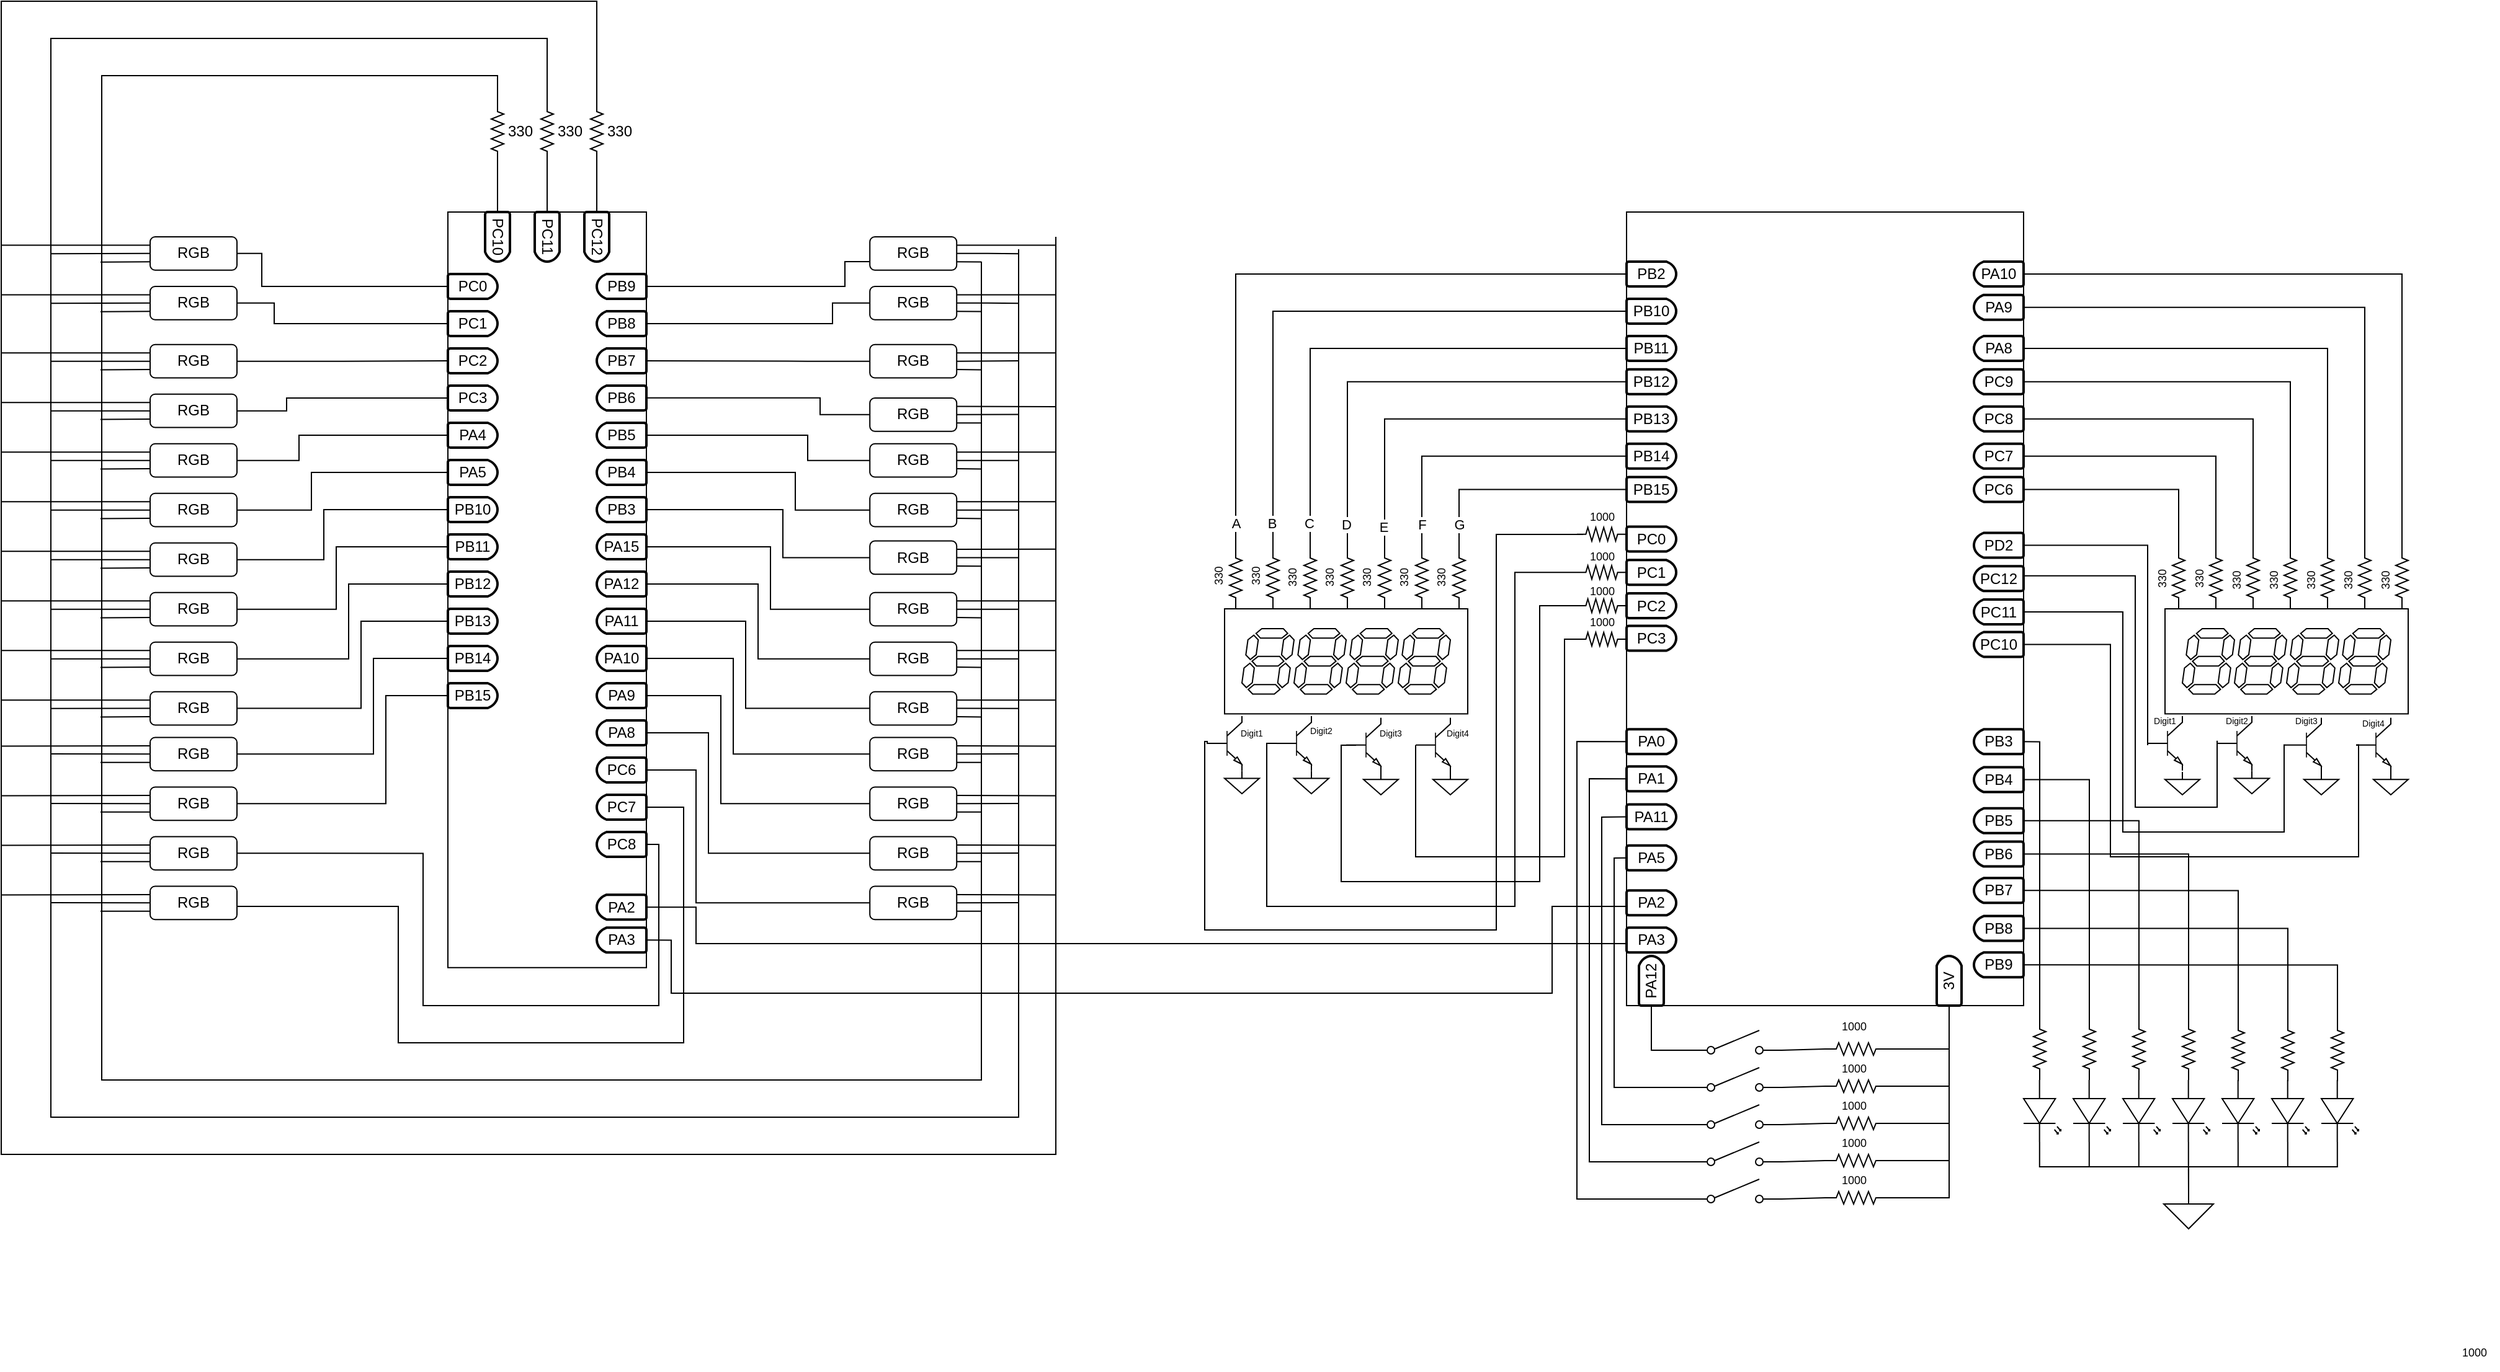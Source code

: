 <mxfile version="23.1.4" type="google">
  <diagram name="Page-1" id="xWGi8_koI1nfsjpRyqNU">
    <mxGraphModel dx="2335" dy="1078" grid="1" gridSize="10" guides="1" tooltips="1" connect="1" arrows="1" fold="1" page="1" pageScale="1" pageWidth="850" pageHeight="1100" math="0" shadow="0">
      <root>
        <mxCell id="0" />
        <mxCell id="1" parent="0" />
        <mxCell id="z4wA7xu3LtJDyuMt949T-326" style="edgeStyle=none;rounded=0;orthogonalLoop=1;jettySize=auto;html=1;exitX=0;exitY=0.25;exitDx=0;exitDy=0;endArrow=none;endFill=0;" parent="1" source="z4wA7xu3LtJDyuMt949T-164" edge="1">
          <mxGeometry relative="1" as="geometry">
            <mxPoint x="20" y="216.714" as="targetPoint" />
          </mxGeometry>
        </mxCell>
        <mxCell id="z4wA7xu3LtJDyuMt949T-327" style="edgeStyle=none;rounded=0;orthogonalLoop=1;jettySize=auto;html=1;exitX=0;exitY=0.5;exitDx=0;exitDy=0;endArrow=none;endFill=0;" parent="1" source="z4wA7xu3LtJDyuMt949T-164" edge="1">
          <mxGeometry relative="1" as="geometry">
            <mxPoint x="60" y="223.571" as="targetPoint" />
          </mxGeometry>
        </mxCell>
        <mxCell id="z4wA7xu3LtJDyuMt949T-328" style="edgeStyle=none;rounded=0;orthogonalLoop=1;jettySize=auto;html=1;exitX=0;exitY=0.75;exitDx=0;exitDy=0;endArrow=none;endFill=0;" parent="1" source="z4wA7xu3LtJDyuMt949T-164" edge="1">
          <mxGeometry relative="1" as="geometry">
            <mxPoint x="100" y="230.429" as="targetPoint" />
          </mxGeometry>
        </mxCell>
        <mxCell id="z4wA7xu3LtJDyuMt949T-164" value="RGB" style="rounded=1;whiteSpace=wrap;html=1;" parent="1" vertex="1">
          <mxGeometry x="140" y="210" width="70" height="26.87" as="geometry" />
        </mxCell>
        <mxCell id="z4wA7xu3LtJDyuMt949T-223" style="edgeStyle=elbowEdgeStyle;rounded=0;orthogonalLoop=1;jettySize=auto;html=1;exitX=1;exitY=0.5;exitDx=0;exitDy=0;entryX=0;entryY=0.5;entryDx=0;entryDy=0;entryPerimeter=0;endArrow=none;endFill=0;" parent="1" source="z4wA7xu3LtJDyuMt949T-167" target="z4wA7xu3LtJDyuMt949T-110" edge="1">
          <mxGeometry relative="1" as="geometry">
            <mxPoint x="370.0" y="280" as="targetPoint" />
            <Array as="points">
              <mxPoint x="240" y="270" />
            </Array>
          </mxGeometry>
        </mxCell>
        <mxCell id="z4wA7xu3LtJDyuMt949T-329" style="edgeStyle=none;rounded=0;orthogonalLoop=1;jettySize=auto;html=1;exitX=0;exitY=0.25;exitDx=0;exitDy=0;endArrow=none;endFill=0;" parent="1" source="z4wA7xu3LtJDyuMt949T-167" edge="1">
          <mxGeometry relative="1" as="geometry">
            <mxPoint x="20" y="256.714" as="targetPoint" />
          </mxGeometry>
        </mxCell>
        <mxCell id="z4wA7xu3LtJDyuMt949T-330" style="edgeStyle=none;rounded=0;orthogonalLoop=1;jettySize=auto;html=1;exitX=0;exitY=0.5;exitDx=0;exitDy=0;endArrow=none;endFill=0;" parent="1" source="z4wA7xu3LtJDyuMt949T-167" edge="1">
          <mxGeometry relative="1" as="geometry">
            <mxPoint x="60" y="263.571" as="targetPoint" />
          </mxGeometry>
        </mxCell>
        <mxCell id="z4wA7xu3LtJDyuMt949T-331" style="edgeStyle=none;rounded=0;orthogonalLoop=1;jettySize=auto;html=1;exitX=0;exitY=0.75;exitDx=0;exitDy=0;endArrow=none;endFill=0;" parent="1" source="z4wA7xu3LtJDyuMt949T-167" edge="1">
          <mxGeometry relative="1" as="geometry">
            <mxPoint x="100" y="270.429" as="targetPoint" />
          </mxGeometry>
        </mxCell>
        <mxCell id="z4wA7xu3LtJDyuMt949T-167" value="RGB" style="rounded=1;whiteSpace=wrap;html=1;" parent="1" vertex="1">
          <mxGeometry x="140" y="250" width="70" height="26.87" as="geometry" />
        </mxCell>
        <mxCell id="z4wA7xu3LtJDyuMt949T-224" style="edgeStyle=elbowEdgeStyle;rounded=0;orthogonalLoop=1;jettySize=auto;html=1;exitX=1;exitY=0.5;exitDx=0;exitDy=0;entryX=0;entryY=0.5;entryDx=0;entryDy=0;entryPerimeter=0;endArrow=none;endFill=0;" parent="1" source="z4wA7xu3LtJDyuMt949T-169" target="z4wA7xu3LtJDyuMt949T-115" edge="1">
          <mxGeometry relative="1" as="geometry">
            <mxPoint x="370.0" y="310.412" as="targetPoint" />
          </mxGeometry>
        </mxCell>
        <mxCell id="z4wA7xu3LtJDyuMt949T-332" style="edgeStyle=none;rounded=0;orthogonalLoop=1;jettySize=auto;html=1;exitX=0;exitY=0.25;exitDx=0;exitDy=0;endArrow=none;endFill=0;" parent="1" source="z4wA7xu3LtJDyuMt949T-169" edge="1">
          <mxGeometry relative="1" as="geometry">
            <mxPoint x="20" y="303.571" as="targetPoint" />
          </mxGeometry>
        </mxCell>
        <mxCell id="z4wA7xu3LtJDyuMt949T-333" style="edgeStyle=none;rounded=0;orthogonalLoop=1;jettySize=auto;html=1;exitX=0;exitY=0.5;exitDx=0;exitDy=0;endArrow=none;endFill=0;" parent="1" source="z4wA7xu3LtJDyuMt949T-169" edge="1">
          <mxGeometry relative="1" as="geometry">
            <mxPoint x="60" y="310.429" as="targetPoint" />
          </mxGeometry>
        </mxCell>
        <mxCell id="z4wA7xu3LtJDyuMt949T-334" style="edgeStyle=none;rounded=0;orthogonalLoop=1;jettySize=auto;html=1;exitX=0;exitY=0.75;exitDx=0;exitDy=0;endArrow=none;endFill=0;" parent="1" source="z4wA7xu3LtJDyuMt949T-169" edge="1">
          <mxGeometry relative="1" as="geometry">
            <mxPoint x="100" y="317.286" as="targetPoint" />
          </mxGeometry>
        </mxCell>
        <mxCell id="z4wA7xu3LtJDyuMt949T-169" value="RGB" style="rounded=1;whiteSpace=wrap;html=1;" parent="1" vertex="1">
          <mxGeometry x="140" y="296.88" width="70" height="26.87" as="geometry" />
        </mxCell>
        <mxCell id="z4wA7xu3LtJDyuMt949T-225" style="edgeStyle=elbowEdgeStyle;rounded=0;orthogonalLoop=1;jettySize=auto;html=1;exitX=1;exitY=0.5;exitDx=0;exitDy=0;entryX=0;entryY=0.5;entryDx=0;entryDy=0;entryPerimeter=0;endArrow=none;endFill=0;" parent="1" source="z4wA7xu3LtJDyuMt949T-177" target="z4wA7xu3LtJDyuMt949T-117" edge="1">
          <mxGeometry relative="1" as="geometry">
            <mxPoint x="370.0" y="340" as="targetPoint" />
            <Array as="points">
              <mxPoint x="250" y="360" />
            </Array>
          </mxGeometry>
        </mxCell>
        <mxCell id="z4wA7xu3LtJDyuMt949T-335" style="edgeStyle=none;rounded=0;orthogonalLoop=1;jettySize=auto;html=1;exitX=0;exitY=0.25;exitDx=0;exitDy=0;endArrow=none;endFill=0;" parent="1" source="z4wA7xu3LtJDyuMt949T-177" edge="1">
          <mxGeometry relative="1" as="geometry">
            <mxPoint x="20" y="343.571" as="targetPoint" />
          </mxGeometry>
        </mxCell>
        <mxCell id="z4wA7xu3LtJDyuMt949T-336" style="edgeStyle=none;rounded=0;orthogonalLoop=1;jettySize=auto;html=1;exitX=0;exitY=0.5;exitDx=0;exitDy=0;endArrow=none;endFill=0;" parent="1" source="z4wA7xu3LtJDyuMt949T-177" edge="1">
          <mxGeometry relative="1" as="geometry">
            <mxPoint x="60" y="350.429" as="targetPoint" />
          </mxGeometry>
        </mxCell>
        <mxCell id="z4wA7xu3LtJDyuMt949T-337" style="edgeStyle=none;rounded=0;orthogonalLoop=1;jettySize=auto;html=1;exitX=0;exitY=0.75;exitDx=0;exitDy=0;endArrow=none;endFill=0;" parent="1" source="z4wA7xu3LtJDyuMt949T-177" edge="1">
          <mxGeometry relative="1" as="geometry">
            <mxPoint x="100" y="357.286" as="targetPoint" />
          </mxGeometry>
        </mxCell>
        <mxCell id="z4wA7xu3LtJDyuMt949T-177" value="RGB" style="rounded=1;whiteSpace=wrap;html=1;" parent="1" vertex="1">
          <mxGeometry x="140" y="336.88" width="70" height="26.87" as="geometry" />
        </mxCell>
        <mxCell id="z4wA7xu3LtJDyuMt949T-226" style="edgeStyle=elbowEdgeStyle;rounded=0;orthogonalLoop=1;jettySize=auto;html=1;exitX=1;exitY=0.5;exitDx=0;exitDy=0;entryX=0;entryY=0.5;entryDx=0;entryDy=0;entryPerimeter=0;endArrow=none;endFill=0;" parent="1" source="z4wA7xu3LtJDyuMt949T-178" target="z4wA7xu3LtJDyuMt949T-9" edge="1">
          <mxGeometry relative="1" as="geometry">
            <mxPoint x="370.0" y="370" as="targetPoint" />
            <Array as="points">
              <mxPoint x="260" y="390" />
            </Array>
          </mxGeometry>
        </mxCell>
        <mxCell id="z4wA7xu3LtJDyuMt949T-338" style="edgeStyle=none;rounded=0;orthogonalLoop=1;jettySize=auto;html=1;exitX=0;exitY=0.25;exitDx=0;exitDy=0;endArrow=none;endFill=0;" parent="1" source="z4wA7xu3LtJDyuMt949T-178" edge="1">
          <mxGeometry relative="1" as="geometry">
            <mxPoint x="20" y="383.571" as="targetPoint" />
          </mxGeometry>
        </mxCell>
        <mxCell id="z4wA7xu3LtJDyuMt949T-339" style="edgeStyle=none;rounded=0;orthogonalLoop=1;jettySize=auto;html=1;exitX=0;exitY=0.5;exitDx=0;exitDy=0;endArrow=none;endFill=0;" parent="1" source="z4wA7xu3LtJDyuMt949T-178" edge="1">
          <mxGeometry relative="1" as="geometry">
            <mxPoint x="60" y="390.429" as="targetPoint" />
          </mxGeometry>
        </mxCell>
        <mxCell id="z4wA7xu3LtJDyuMt949T-340" style="edgeStyle=none;rounded=0;orthogonalLoop=1;jettySize=auto;html=1;exitX=0;exitY=0.75;exitDx=0;exitDy=0;endArrow=none;endFill=0;" parent="1" source="z4wA7xu3LtJDyuMt949T-178" edge="1">
          <mxGeometry relative="1" as="geometry">
            <mxPoint x="100" y="397.286" as="targetPoint" />
          </mxGeometry>
        </mxCell>
        <mxCell id="z4wA7xu3LtJDyuMt949T-178" value="RGB" style="rounded=1;whiteSpace=wrap;html=1;" parent="1" vertex="1">
          <mxGeometry x="140" y="376.88" width="70" height="26.87" as="geometry" />
        </mxCell>
        <mxCell id="z4wA7xu3LtJDyuMt949T-341" style="edgeStyle=none;rounded=0;orthogonalLoop=1;jettySize=auto;html=1;exitX=0;exitY=0.25;exitDx=0;exitDy=0;endArrow=none;endFill=0;" parent="1" source="z4wA7xu3LtJDyuMt949T-179" edge="1">
          <mxGeometry relative="1" as="geometry">
            <mxPoint x="20" y="423.571" as="targetPoint" />
          </mxGeometry>
        </mxCell>
        <mxCell id="z4wA7xu3LtJDyuMt949T-342" style="edgeStyle=none;rounded=0;orthogonalLoop=1;jettySize=auto;html=1;exitX=0;exitY=0.5;exitDx=0;exitDy=0;endArrow=none;endFill=0;" parent="1" source="z4wA7xu3LtJDyuMt949T-179" edge="1">
          <mxGeometry relative="1" as="geometry">
            <mxPoint x="60" y="430.429" as="targetPoint" />
          </mxGeometry>
        </mxCell>
        <mxCell id="z4wA7xu3LtJDyuMt949T-343" style="edgeStyle=none;rounded=0;orthogonalLoop=1;jettySize=auto;html=1;exitX=0;exitY=0.75;exitDx=0;exitDy=0;endArrow=none;endFill=0;" parent="1" source="z4wA7xu3LtJDyuMt949T-179" edge="1">
          <mxGeometry relative="1" as="geometry">
            <mxPoint x="100" y="437.286" as="targetPoint" />
          </mxGeometry>
        </mxCell>
        <mxCell id="z4wA7xu3LtJDyuMt949T-179" value="RGB" style="rounded=1;whiteSpace=wrap;html=1;" parent="1" vertex="1">
          <mxGeometry x="140" y="416.88" width="70" height="26.87" as="geometry" />
        </mxCell>
        <mxCell id="z4wA7xu3LtJDyuMt949T-344" style="edgeStyle=none;rounded=0;orthogonalLoop=1;jettySize=auto;html=1;exitX=0;exitY=0.25;exitDx=0;exitDy=0;endArrow=none;endFill=0;" parent="1" source="z4wA7xu3LtJDyuMt949T-180" edge="1">
          <mxGeometry relative="1" as="geometry">
            <mxPoint x="20" y="463.571" as="targetPoint" />
          </mxGeometry>
        </mxCell>
        <mxCell id="z4wA7xu3LtJDyuMt949T-345" style="edgeStyle=none;rounded=0;orthogonalLoop=1;jettySize=auto;html=1;exitX=0;exitY=0.5;exitDx=0;exitDy=0;endArrow=none;endFill=0;" parent="1" source="z4wA7xu3LtJDyuMt949T-180" edge="1">
          <mxGeometry relative="1" as="geometry">
            <mxPoint x="60" y="470.429" as="targetPoint" />
          </mxGeometry>
        </mxCell>
        <mxCell id="z4wA7xu3LtJDyuMt949T-346" style="edgeStyle=none;rounded=0;orthogonalLoop=1;jettySize=auto;html=1;exitX=0;exitY=0.75;exitDx=0;exitDy=0;endArrow=none;endFill=0;" parent="1" source="z4wA7xu3LtJDyuMt949T-180" edge="1">
          <mxGeometry relative="1" as="geometry">
            <mxPoint x="100" y="477.286" as="targetPoint" />
          </mxGeometry>
        </mxCell>
        <mxCell id="z4wA7xu3LtJDyuMt949T-180" value="RGB" style="rounded=1;whiteSpace=wrap;html=1;" parent="1" vertex="1">
          <mxGeometry x="140" y="456.88" width="70" height="26.87" as="geometry" />
        </mxCell>
        <mxCell id="z4wA7xu3LtJDyuMt949T-229" style="edgeStyle=elbowEdgeStyle;rounded=0;orthogonalLoop=1;jettySize=auto;html=1;exitX=1;exitY=0.5;exitDx=0;exitDy=0;entryX=0;entryY=0.5;entryDx=0;entryDy=0;entryPerimeter=0;endArrow=none;endFill=0;" parent="1" source="z4wA7xu3LtJDyuMt949T-181" target="z4wA7xu3LtJDyuMt949T-162" edge="1">
          <mxGeometry relative="1" as="geometry">
            <mxPoint x="370.0" y="460" as="targetPoint" />
            <Array as="points">
              <mxPoint x="290" y="490" />
            </Array>
          </mxGeometry>
        </mxCell>
        <mxCell id="z4wA7xu3LtJDyuMt949T-347" style="edgeStyle=none;rounded=0;orthogonalLoop=1;jettySize=auto;html=1;exitX=0;exitY=0.25;exitDx=0;exitDy=0;endArrow=none;endFill=0;" parent="1" source="z4wA7xu3LtJDyuMt949T-181" edge="1">
          <mxGeometry relative="1" as="geometry">
            <mxPoint x="20" y="503.571" as="targetPoint" />
          </mxGeometry>
        </mxCell>
        <mxCell id="z4wA7xu3LtJDyuMt949T-348" style="edgeStyle=none;rounded=0;orthogonalLoop=1;jettySize=auto;html=1;exitX=0;exitY=0.5;exitDx=0;exitDy=0;endArrow=none;endFill=0;" parent="1" source="z4wA7xu3LtJDyuMt949T-181" edge="1">
          <mxGeometry relative="1" as="geometry">
            <mxPoint x="60" y="510.429" as="targetPoint" />
          </mxGeometry>
        </mxCell>
        <mxCell id="z4wA7xu3LtJDyuMt949T-349" style="edgeStyle=none;rounded=0;orthogonalLoop=1;jettySize=auto;html=1;exitX=0;exitY=0.75;exitDx=0;exitDy=0;endArrow=none;endFill=0;" parent="1" source="z4wA7xu3LtJDyuMt949T-181" edge="1">
          <mxGeometry relative="1" as="geometry">
            <mxPoint x="100" y="517.286" as="targetPoint" />
          </mxGeometry>
        </mxCell>
        <mxCell id="z4wA7xu3LtJDyuMt949T-181" value="RGB" style="rounded=1;whiteSpace=wrap;html=1;" parent="1" vertex="1">
          <mxGeometry x="140" y="496.88" width="70" height="26.87" as="geometry" />
        </mxCell>
        <mxCell id="z4wA7xu3LtJDyuMt949T-230" style="edgeStyle=elbowEdgeStyle;rounded=0;orthogonalLoop=1;jettySize=auto;html=1;exitX=1;exitY=0.5;exitDx=0;exitDy=0;entryX=0;entryY=0.5;entryDx=0;entryDy=0;entryPerimeter=0;endArrow=none;endFill=0;" parent="1" source="z4wA7xu3LtJDyuMt949T-183" target="z4wA7xu3LtJDyuMt949T-112" edge="1">
          <mxGeometry relative="1" as="geometry">
            <mxPoint x="370.0" y="490" as="targetPoint" />
            <Array as="points">
              <mxPoint x="300" y="520" />
            </Array>
          </mxGeometry>
        </mxCell>
        <mxCell id="z4wA7xu3LtJDyuMt949T-350" style="edgeStyle=none;rounded=0;orthogonalLoop=1;jettySize=auto;html=1;exitX=0;exitY=0.25;exitDx=0;exitDy=0;endArrow=none;endFill=0;" parent="1" source="z4wA7xu3LtJDyuMt949T-183" edge="1">
          <mxGeometry relative="1" as="geometry">
            <mxPoint x="20" y="543.571" as="targetPoint" />
          </mxGeometry>
        </mxCell>
        <mxCell id="z4wA7xu3LtJDyuMt949T-351" style="edgeStyle=none;rounded=0;orthogonalLoop=1;jettySize=auto;html=1;exitX=0;exitY=0.5;exitDx=0;exitDy=0;endArrow=none;endFill=0;" parent="1" source="z4wA7xu3LtJDyuMt949T-183" edge="1">
          <mxGeometry relative="1" as="geometry">
            <mxPoint x="60" y="550.429" as="targetPoint" />
          </mxGeometry>
        </mxCell>
        <mxCell id="z4wA7xu3LtJDyuMt949T-352" style="edgeStyle=none;rounded=0;orthogonalLoop=1;jettySize=auto;html=1;exitX=0;exitY=0.75;exitDx=0;exitDy=0;endArrow=none;endFill=0;" parent="1" source="z4wA7xu3LtJDyuMt949T-183" edge="1">
          <mxGeometry relative="1" as="geometry">
            <mxPoint x="100" y="557.286" as="targetPoint" />
          </mxGeometry>
        </mxCell>
        <mxCell id="z4wA7xu3LtJDyuMt949T-183" value="RGB" style="rounded=1;whiteSpace=wrap;html=1;" parent="1" vertex="1">
          <mxGeometry x="140" y="536.88" width="70" height="26.87" as="geometry" />
        </mxCell>
        <mxCell id="z4wA7xu3LtJDyuMt949T-231" style="edgeStyle=elbowEdgeStyle;rounded=0;orthogonalLoop=1;jettySize=auto;html=1;exitX=1;exitY=0.5;exitDx=0;exitDy=0;entryX=0;entryY=0.5;entryDx=0;entryDy=0;entryPerimeter=0;endArrow=none;endFill=0;" parent="1" source="z4wA7xu3LtJDyuMt949T-184" target="z4wA7xu3LtJDyuMt949T-111" edge="1">
          <mxGeometry relative="1" as="geometry">
            <mxPoint x="370.0" y="520" as="targetPoint" />
            <Array as="points">
              <mxPoint x="310" y="560" />
            </Array>
          </mxGeometry>
        </mxCell>
        <mxCell id="z4wA7xu3LtJDyuMt949T-353" style="edgeStyle=none;rounded=0;orthogonalLoop=1;jettySize=auto;html=1;exitX=0;exitY=0.25;exitDx=0;exitDy=0;endArrow=none;endFill=0;" parent="1" source="z4wA7xu3LtJDyuMt949T-184" edge="1">
          <mxGeometry relative="1" as="geometry">
            <mxPoint x="20" y="583.571" as="targetPoint" />
          </mxGeometry>
        </mxCell>
        <mxCell id="z4wA7xu3LtJDyuMt949T-354" style="edgeStyle=none;rounded=0;orthogonalLoop=1;jettySize=auto;html=1;exitX=0;exitY=0.5;exitDx=0;exitDy=0;endArrow=none;endFill=0;" parent="1" source="z4wA7xu3LtJDyuMt949T-184" edge="1">
          <mxGeometry relative="1" as="geometry">
            <mxPoint x="60" y="590.429" as="targetPoint" />
          </mxGeometry>
        </mxCell>
        <mxCell id="z4wA7xu3LtJDyuMt949T-355" style="edgeStyle=none;rounded=0;orthogonalLoop=1;jettySize=auto;html=1;exitX=0;exitY=0.75;exitDx=0;exitDy=0;endArrow=none;endFill=0;" parent="1" source="z4wA7xu3LtJDyuMt949T-184" edge="1">
          <mxGeometry relative="1" as="geometry">
            <mxPoint x="100" y="597.286" as="targetPoint" />
          </mxGeometry>
        </mxCell>
        <mxCell id="z4wA7xu3LtJDyuMt949T-184" value="RGB" style="rounded=1;whiteSpace=wrap;html=1;" parent="1" vertex="1">
          <mxGeometry x="140" y="576.87" width="70" height="26.87" as="geometry" />
        </mxCell>
        <mxCell id="z4wA7xu3LtJDyuMt949T-232" style="edgeStyle=elbowEdgeStyle;rounded=0;orthogonalLoop=1;jettySize=auto;html=1;exitX=1;exitY=0.5;exitDx=0;exitDy=0;entryX=0;entryY=0.5;entryDx=0;entryDy=0;entryPerimeter=0;endArrow=none;endFill=0;" parent="1" source="z4wA7xu3LtJDyuMt949T-185" target="z4wA7xu3LtJDyuMt949T-108" edge="1">
          <mxGeometry relative="1" as="geometry">
            <mxPoint x="370.0" y="550" as="targetPoint" />
            <Array as="points">
              <mxPoint x="320" y="590" />
            </Array>
          </mxGeometry>
        </mxCell>
        <mxCell id="z4wA7xu3LtJDyuMt949T-356" style="edgeStyle=none;rounded=0;orthogonalLoop=1;jettySize=auto;html=1;exitX=0;exitY=0.25;exitDx=0;exitDy=0;endArrow=none;endFill=0;" parent="1" source="z4wA7xu3LtJDyuMt949T-185" edge="1">
          <mxGeometry relative="1" as="geometry">
            <mxPoint x="20" y="620.714" as="targetPoint" />
          </mxGeometry>
        </mxCell>
        <mxCell id="z4wA7xu3LtJDyuMt949T-357" style="edgeStyle=none;rounded=0;orthogonalLoop=1;jettySize=auto;html=1;exitX=0;exitY=0.5;exitDx=0;exitDy=0;endArrow=none;endFill=0;" parent="1" source="z4wA7xu3LtJDyuMt949T-185" edge="1">
          <mxGeometry relative="1" as="geometry">
            <mxPoint x="60" y="627" as="targetPoint" />
          </mxGeometry>
        </mxCell>
        <mxCell id="z4wA7xu3LtJDyuMt949T-358" style="edgeStyle=none;rounded=0;orthogonalLoop=1;jettySize=auto;html=1;exitX=0;exitY=0.75;exitDx=0;exitDy=0;endArrow=none;endFill=0;" parent="1" source="z4wA7xu3LtJDyuMt949T-185" edge="1">
          <mxGeometry relative="1" as="geometry">
            <mxPoint x="100" y="633.857" as="targetPoint" />
          </mxGeometry>
        </mxCell>
        <mxCell id="z4wA7xu3LtJDyuMt949T-185" value="RGB" style="rounded=1;whiteSpace=wrap;html=1;" parent="1" vertex="1">
          <mxGeometry x="140" y="613.74" width="70" height="26.87" as="geometry" />
        </mxCell>
        <mxCell id="z4wA7xu3LtJDyuMt949T-233" style="edgeStyle=elbowEdgeStyle;rounded=0;orthogonalLoop=1;jettySize=auto;html=1;exitX=1;exitY=0.5;exitDx=0;exitDy=0;entryX=0;entryY=0.5;entryDx=0;entryDy=0;entryPerimeter=0;endArrow=none;endFill=0;" parent="1" source="z4wA7xu3LtJDyuMt949T-186" target="z4wA7xu3LtJDyuMt949T-109" edge="1">
          <mxGeometry relative="1" as="geometry">
            <mxPoint x="370.0" y="580" as="targetPoint" />
            <Array as="points">
              <mxPoint x="330" y="620" />
            </Array>
          </mxGeometry>
        </mxCell>
        <mxCell id="z4wA7xu3LtJDyuMt949T-359" style="edgeStyle=none;rounded=0;orthogonalLoop=1;jettySize=auto;html=1;exitX=0;exitY=0.25;exitDx=0;exitDy=0;endArrow=none;endFill=0;" parent="1" source="z4wA7xu3LtJDyuMt949T-186" edge="1">
          <mxGeometry relative="1" as="geometry">
            <mxPoint x="20" y="660.714" as="targetPoint" />
          </mxGeometry>
        </mxCell>
        <mxCell id="z4wA7xu3LtJDyuMt949T-360" style="edgeStyle=none;rounded=0;orthogonalLoop=1;jettySize=auto;html=1;exitX=0;exitY=0.5;exitDx=0;exitDy=0;endArrow=none;endFill=0;" parent="1" source="z4wA7xu3LtJDyuMt949T-186" edge="1">
          <mxGeometry relative="1" as="geometry">
            <mxPoint x="60" y="667" as="targetPoint" />
          </mxGeometry>
        </mxCell>
        <mxCell id="z4wA7xu3LtJDyuMt949T-361" style="edgeStyle=none;rounded=0;orthogonalLoop=1;jettySize=auto;html=1;exitX=0;exitY=0.75;exitDx=0;exitDy=0;endArrow=none;endFill=0;" parent="1" source="z4wA7xu3LtJDyuMt949T-186" edge="1">
          <mxGeometry relative="1" as="geometry">
            <mxPoint x="100" y="673.857" as="targetPoint" />
          </mxGeometry>
        </mxCell>
        <mxCell id="z4wA7xu3LtJDyuMt949T-186" value="RGB" style="rounded=1;whiteSpace=wrap;html=1;" parent="1" vertex="1">
          <mxGeometry x="140" y="653.74" width="70" height="26.87" as="geometry" />
        </mxCell>
        <mxCell id="z4wA7xu3LtJDyuMt949T-362" style="edgeStyle=none;rounded=0;orthogonalLoop=1;jettySize=auto;html=1;exitX=0;exitY=0.25;exitDx=0;exitDy=0;endArrow=none;endFill=0;" parent="1" source="z4wA7xu3LtJDyuMt949T-187" edge="1">
          <mxGeometry relative="1" as="geometry">
            <mxPoint x="20" y="700.714" as="targetPoint" />
          </mxGeometry>
        </mxCell>
        <mxCell id="z4wA7xu3LtJDyuMt949T-364" style="edgeStyle=none;rounded=0;orthogonalLoop=1;jettySize=auto;html=1;exitX=0;exitY=0.5;exitDx=0;exitDy=0;endArrow=none;endFill=0;" parent="1" source="z4wA7xu3LtJDyuMt949T-187" edge="1">
          <mxGeometry relative="1" as="geometry">
            <mxPoint x="60" y="707" as="targetPoint" />
          </mxGeometry>
        </mxCell>
        <mxCell id="z4wA7xu3LtJDyuMt949T-365" style="edgeStyle=none;rounded=0;orthogonalLoop=1;jettySize=auto;html=1;exitX=0;exitY=0.75;exitDx=0;exitDy=0;endArrow=none;endFill=0;" parent="1" source="z4wA7xu3LtJDyuMt949T-187" edge="1">
          <mxGeometry relative="1" as="geometry">
            <mxPoint x="100" y="713.857" as="targetPoint" />
          </mxGeometry>
        </mxCell>
        <mxCell id="z4wA7xu3LtJDyuMt949T-187" value="RGB" style="rounded=1;whiteSpace=wrap;html=1;" parent="1" vertex="1">
          <mxGeometry x="140" y="693.74" width="70" height="26.87" as="geometry" />
        </mxCell>
        <mxCell id="z4wA7xu3LtJDyuMt949T-366" style="edgeStyle=none;rounded=0;orthogonalLoop=1;jettySize=auto;html=1;exitX=0;exitY=0.25;exitDx=0;exitDy=0;endArrow=none;endFill=0;" parent="1" source="z4wA7xu3LtJDyuMt949T-188" edge="1">
          <mxGeometry relative="1" as="geometry">
            <mxPoint x="20" y="740.714" as="targetPoint" />
          </mxGeometry>
        </mxCell>
        <mxCell id="z4wA7xu3LtJDyuMt949T-367" style="edgeStyle=none;rounded=0;orthogonalLoop=1;jettySize=auto;html=1;exitX=0;exitY=0.5;exitDx=0;exitDy=0;endArrow=none;endFill=0;" parent="1" source="z4wA7xu3LtJDyuMt949T-188" edge="1">
          <mxGeometry relative="1" as="geometry">
            <mxPoint x="60" y="747" as="targetPoint" />
          </mxGeometry>
        </mxCell>
        <mxCell id="z4wA7xu3LtJDyuMt949T-368" style="edgeStyle=none;rounded=0;orthogonalLoop=1;jettySize=auto;html=1;exitX=0;exitY=0.75;exitDx=0;exitDy=0;endArrow=none;endFill=0;" parent="1" source="z4wA7xu3LtJDyuMt949T-188" edge="1">
          <mxGeometry relative="1" as="geometry">
            <mxPoint x="100" y="753.857" as="targetPoint" />
          </mxGeometry>
        </mxCell>
        <mxCell id="z4wA7xu3LtJDyuMt949T-188" value="RGB" style="rounded=1;whiteSpace=wrap;html=1;" parent="1" vertex="1">
          <mxGeometry x="140" y="733.74" width="70" height="26.87" as="geometry" />
        </mxCell>
        <mxCell id="z4wA7xu3LtJDyuMt949T-218" style="edgeStyle=elbowEdgeStyle;rounded=0;orthogonalLoop=1;jettySize=auto;html=1;exitX=1;exitY=0.5;exitDx=0;exitDy=0;entryX=0;entryY=0.5;entryDx=0;entryDy=0;entryPerimeter=0;endArrow=none;endFill=0;" parent="1" source="z4wA7xu3LtJDyuMt949T-164" target="z4wA7xu3LtJDyuMt949T-113" edge="1">
          <mxGeometry relative="1" as="geometry">
            <Array as="points">
              <mxPoint x="230" y="240" />
            </Array>
          </mxGeometry>
        </mxCell>
        <mxCell id="z4wA7xu3LtJDyuMt949T-234" value="" style="edgeStyle=elbowEdgeStyle;rounded=0;orthogonalLoop=1;jettySize=auto;html=1;endArrow=none;endFill=0;" parent="1" source="z4wA7xu3LtJDyuMt949T-191" target="z4wA7xu3LtJDyuMt949T-103" edge="1">
          <mxGeometry relative="1" as="geometry">
            <Array as="points">
              <mxPoint x="700" y="230" />
            </Array>
          </mxGeometry>
        </mxCell>
        <mxCell id="z4wA7xu3LtJDyuMt949T-287" style="edgeStyle=orthogonalEdgeStyle;rounded=0;orthogonalLoop=1;jettySize=auto;html=1;exitX=1;exitY=0.75;exitDx=0;exitDy=0;endArrow=none;endFill=0;" parent="1" source="z4wA7xu3LtJDyuMt949T-191" edge="1">
          <mxGeometry relative="1" as="geometry">
            <mxPoint x="810" y="230.429" as="targetPoint" />
          </mxGeometry>
        </mxCell>
        <mxCell id="z4wA7xu3LtJDyuMt949T-288" style="edgeStyle=orthogonalEdgeStyle;rounded=0;orthogonalLoop=1;jettySize=auto;html=1;exitX=1;exitY=0.5;exitDx=0;exitDy=0;endArrow=none;endFill=0;" parent="1" source="z4wA7xu3LtJDyuMt949T-191" edge="1">
          <mxGeometry relative="1" as="geometry">
            <mxPoint x="840" y="223.571" as="targetPoint" />
          </mxGeometry>
        </mxCell>
        <mxCell id="z4wA7xu3LtJDyuMt949T-289" style="edgeStyle=orthogonalEdgeStyle;rounded=0;orthogonalLoop=1;jettySize=auto;html=1;exitX=1;exitY=0.25;exitDx=0;exitDy=0;endArrow=none;endFill=0;" parent="1" source="z4wA7xu3LtJDyuMt949T-191" edge="1">
          <mxGeometry relative="1" as="geometry">
            <mxPoint x="870" y="216.714" as="targetPoint" />
          </mxGeometry>
        </mxCell>
        <mxCell id="z4wA7xu3LtJDyuMt949T-191" value="RGB" style="rounded=1;whiteSpace=wrap;html=1;" parent="1" vertex="1">
          <mxGeometry x="720.1" y="210" width="70" height="26.87" as="geometry" />
        </mxCell>
        <mxCell id="z4wA7xu3LtJDyuMt949T-236" style="edgeStyle=elbowEdgeStyle;rounded=0;orthogonalLoop=1;jettySize=auto;html=1;exitX=0;exitY=0.5;exitDx=0;exitDy=0;" parent="1" source="z4wA7xu3LtJDyuMt949T-192" edge="1">
          <mxGeometry relative="1" as="geometry">
            <mxPoint x="530.0" y="280" as="targetPoint" />
            <Array as="points">
              <mxPoint x="690" y="270" />
            </Array>
          </mxGeometry>
        </mxCell>
        <mxCell id="z4wA7xu3LtJDyuMt949T-284" style="edgeStyle=orthogonalEdgeStyle;rounded=0;orthogonalLoop=1;jettySize=auto;html=1;exitX=1;exitY=0.25;exitDx=0;exitDy=0;endArrow=none;endFill=0;" parent="1" source="z4wA7xu3LtJDyuMt949T-192" edge="1">
          <mxGeometry relative="1" as="geometry">
            <mxPoint x="870" y="256.714" as="targetPoint" />
          </mxGeometry>
        </mxCell>
        <mxCell id="z4wA7xu3LtJDyuMt949T-285" style="edgeStyle=orthogonalEdgeStyle;rounded=0;orthogonalLoop=1;jettySize=auto;html=1;exitX=1;exitY=0.5;exitDx=0;exitDy=0;endArrow=none;endFill=0;" parent="1" source="z4wA7xu3LtJDyuMt949T-192" edge="1">
          <mxGeometry relative="1" as="geometry">
            <mxPoint x="840" y="263.571" as="targetPoint" />
          </mxGeometry>
        </mxCell>
        <mxCell id="z4wA7xu3LtJDyuMt949T-286" style="edgeStyle=orthogonalEdgeStyle;rounded=0;orthogonalLoop=1;jettySize=auto;html=1;exitX=1;exitY=0.75;exitDx=0;exitDy=0;endArrow=none;endFill=0;" parent="1" source="z4wA7xu3LtJDyuMt949T-192" edge="1">
          <mxGeometry relative="1" as="geometry">
            <mxPoint x="810" y="270.429" as="targetPoint" />
          </mxGeometry>
        </mxCell>
        <mxCell id="z4wA7xu3LtJDyuMt949T-192" value="RGB" style="rounded=1;whiteSpace=wrap;html=1;" parent="1" vertex="1">
          <mxGeometry x="720.1" y="250" width="70" height="26.87" as="geometry" />
        </mxCell>
        <mxCell id="z4wA7xu3LtJDyuMt949T-238" style="edgeStyle=elbowEdgeStyle;rounded=0;orthogonalLoop=1;jettySize=auto;html=1;exitX=0;exitY=0.5;exitDx=0;exitDy=0;" parent="1" source="z4wA7xu3LtJDyuMt949T-193" edge="1">
          <mxGeometry relative="1" as="geometry">
            <mxPoint x="530.0" y="310" as="targetPoint" />
            <Array as="points">
              <mxPoint x="670" y="310" />
            </Array>
          </mxGeometry>
        </mxCell>
        <mxCell id="z4wA7xu3LtJDyuMt949T-290" style="edgeStyle=orthogonalEdgeStyle;rounded=0;orthogonalLoop=1;jettySize=auto;html=1;exitX=1;exitY=0.25;exitDx=0;exitDy=0;endArrow=none;endFill=0;" parent="1" source="z4wA7xu3LtJDyuMt949T-193" edge="1">
          <mxGeometry relative="1" as="geometry">
            <mxPoint x="870" y="303.571" as="targetPoint" />
          </mxGeometry>
        </mxCell>
        <mxCell id="z4wA7xu3LtJDyuMt949T-291" style="edgeStyle=none;rounded=0;orthogonalLoop=1;jettySize=auto;html=1;exitX=1;exitY=0.5;exitDx=0;exitDy=0;endArrow=none;endFill=0;" parent="1" source="z4wA7xu3LtJDyuMt949T-193" edge="1">
          <mxGeometry relative="1" as="geometry">
            <mxPoint x="840" y="310" as="targetPoint" />
          </mxGeometry>
        </mxCell>
        <mxCell id="z4wA7xu3LtJDyuMt949T-292" style="edgeStyle=none;rounded=0;orthogonalLoop=1;jettySize=auto;html=1;exitX=1;exitY=0.75;exitDx=0;exitDy=0;endArrow=none;endFill=0;" parent="1" source="z4wA7xu3LtJDyuMt949T-193" edge="1">
          <mxGeometry relative="1" as="geometry">
            <mxPoint x="810" y="317.286" as="targetPoint" />
          </mxGeometry>
        </mxCell>
        <mxCell id="z4wA7xu3LtJDyuMt949T-193" value="RGB" style="rounded=1;whiteSpace=wrap;html=1;" parent="1" vertex="1">
          <mxGeometry x="720.1" y="296.88" width="70" height="26.87" as="geometry" />
        </mxCell>
        <mxCell id="z4wA7xu3LtJDyuMt949T-239" style="edgeStyle=elbowEdgeStyle;rounded=0;orthogonalLoop=1;jettySize=auto;html=1;exitX=0;exitY=0.5;exitDx=0;exitDy=0;endArrow=none;endFill=0;" parent="1" source="z4wA7xu3LtJDyuMt949T-194" edge="1">
          <mxGeometry relative="1" as="geometry">
            <mxPoint x="540.0" y="339.824" as="targetPoint" />
            <Array as="points">
              <mxPoint x="680" y="340" />
            </Array>
          </mxGeometry>
        </mxCell>
        <mxCell id="z4wA7xu3LtJDyuMt949T-293" style="edgeStyle=none;rounded=0;orthogonalLoop=1;jettySize=auto;html=1;exitX=1;exitY=0.25;exitDx=0;exitDy=0;endArrow=none;endFill=0;" parent="1" source="z4wA7xu3LtJDyuMt949T-194" edge="1">
          <mxGeometry relative="1" as="geometry">
            <mxPoint x="870" y="347" as="targetPoint" />
          </mxGeometry>
        </mxCell>
        <mxCell id="z4wA7xu3LtJDyuMt949T-294" style="edgeStyle=none;rounded=0;orthogonalLoop=1;jettySize=auto;html=1;exitX=1;exitY=0.5;exitDx=0;exitDy=0;endArrow=none;endFill=0;" parent="1" source="z4wA7xu3LtJDyuMt949T-194" edge="1">
          <mxGeometry relative="1" as="geometry">
            <mxPoint x="840" y="353.286" as="targetPoint" />
          </mxGeometry>
        </mxCell>
        <mxCell id="z4wA7xu3LtJDyuMt949T-295" style="edgeStyle=none;rounded=0;orthogonalLoop=1;jettySize=auto;html=1;exitX=1;exitY=0.75;exitDx=0;exitDy=0;endArrow=none;endFill=0;" parent="1" source="z4wA7xu3LtJDyuMt949T-194" edge="1">
          <mxGeometry relative="1" as="geometry">
            <mxPoint x="810" y="360.143" as="targetPoint" />
          </mxGeometry>
        </mxCell>
        <mxCell id="z4wA7xu3LtJDyuMt949T-194" value="RGB" style="rounded=1;whiteSpace=wrap;html=1;" parent="1" vertex="1">
          <mxGeometry x="720.1" y="340" width="70" height="26.87" as="geometry" />
        </mxCell>
        <mxCell id="z4wA7xu3LtJDyuMt949T-240" style="edgeStyle=elbowEdgeStyle;rounded=0;orthogonalLoop=1;jettySize=auto;html=1;exitX=0;exitY=0.5;exitDx=0;exitDy=0;endArrow=none;endFill=0;" parent="1" source="z4wA7xu3LtJDyuMt949T-195" edge="1">
          <mxGeometry relative="1" as="geometry">
            <mxPoint x="540.0" y="370" as="targetPoint" />
            <Array as="points">
              <mxPoint x="670" y="380" />
            </Array>
          </mxGeometry>
        </mxCell>
        <mxCell id="z4wA7xu3LtJDyuMt949T-296" style="edgeStyle=none;rounded=0;orthogonalLoop=1;jettySize=auto;html=1;exitX=1;exitY=0.25;exitDx=0;exitDy=0;endArrow=none;endFill=0;" parent="1" source="z4wA7xu3LtJDyuMt949T-195" edge="1">
          <mxGeometry relative="1" as="geometry">
            <mxPoint x="870" y="383.571" as="targetPoint" />
          </mxGeometry>
        </mxCell>
        <mxCell id="z4wA7xu3LtJDyuMt949T-297" style="edgeStyle=none;rounded=0;orthogonalLoop=1;jettySize=auto;html=1;exitX=1;exitY=0.5;exitDx=0;exitDy=0;endArrow=none;endFill=0;" parent="1" source="z4wA7xu3LtJDyuMt949T-195" edge="1">
          <mxGeometry relative="1" as="geometry">
            <mxPoint x="840" y="390.429" as="targetPoint" />
          </mxGeometry>
        </mxCell>
        <mxCell id="z4wA7xu3LtJDyuMt949T-298" style="edgeStyle=none;rounded=0;orthogonalLoop=1;jettySize=auto;html=1;exitX=1;exitY=0.75;exitDx=0;exitDy=0;endArrow=none;endFill=0;" parent="1" source="z4wA7xu3LtJDyuMt949T-195" edge="1">
          <mxGeometry relative="1" as="geometry">
            <mxPoint x="810" y="397.286" as="targetPoint" />
          </mxGeometry>
        </mxCell>
        <mxCell id="z4wA7xu3LtJDyuMt949T-195" value="RGB" style="rounded=1;whiteSpace=wrap;html=1;" parent="1" vertex="1">
          <mxGeometry x="720.1" y="376.88" width="70" height="26.87" as="geometry" />
        </mxCell>
        <mxCell id="z4wA7xu3LtJDyuMt949T-241" style="edgeStyle=elbowEdgeStyle;rounded=0;orthogonalLoop=1;jettySize=auto;html=1;exitX=0;exitY=0.5;exitDx=0;exitDy=0;endArrow=none;endFill=0;" parent="1" source="z4wA7xu3LtJDyuMt949T-196" edge="1">
          <mxGeometry relative="1" as="geometry">
            <mxPoint x="540.0" y="400" as="targetPoint" />
            <Array as="points">
              <mxPoint x="660" y="410" />
            </Array>
          </mxGeometry>
        </mxCell>
        <mxCell id="z4wA7xu3LtJDyuMt949T-299" style="edgeStyle=none;rounded=0;orthogonalLoop=1;jettySize=auto;html=1;exitX=1;exitY=0.25;exitDx=0;exitDy=0;endArrow=none;endFill=0;" parent="1" source="z4wA7xu3LtJDyuMt949T-196" edge="1">
          <mxGeometry relative="1" as="geometry">
            <mxPoint x="870" y="423.571" as="targetPoint" />
          </mxGeometry>
        </mxCell>
        <mxCell id="z4wA7xu3LtJDyuMt949T-300" style="edgeStyle=none;rounded=0;orthogonalLoop=1;jettySize=auto;html=1;exitX=1;exitY=0.5;exitDx=0;exitDy=0;endArrow=none;endFill=0;" parent="1" source="z4wA7xu3LtJDyuMt949T-196" edge="1">
          <mxGeometry relative="1" as="geometry">
            <mxPoint x="840" y="430.429" as="targetPoint" />
          </mxGeometry>
        </mxCell>
        <mxCell id="z4wA7xu3LtJDyuMt949T-301" style="edgeStyle=none;rounded=0;orthogonalLoop=1;jettySize=auto;html=1;exitX=1;exitY=0.75;exitDx=0;exitDy=0;endArrow=none;endFill=0;" parent="1" source="z4wA7xu3LtJDyuMt949T-196" edge="1">
          <mxGeometry relative="1" as="geometry">
            <mxPoint x="810" y="437.286" as="targetPoint" />
          </mxGeometry>
        </mxCell>
        <mxCell id="z4wA7xu3LtJDyuMt949T-196" value="RGB" style="rounded=1;whiteSpace=wrap;html=1;" parent="1" vertex="1">
          <mxGeometry x="720.1" y="416.88" width="70" height="26.87" as="geometry" />
        </mxCell>
        <mxCell id="z4wA7xu3LtJDyuMt949T-243" style="edgeStyle=elbowEdgeStyle;rounded=0;orthogonalLoop=1;jettySize=auto;html=1;exitX=0;exitY=0.5;exitDx=0;exitDy=0;endArrow=none;endFill=0;" parent="1" source="z4wA7xu3LtJDyuMt949T-197" edge="1">
          <mxGeometry relative="1" as="geometry">
            <mxPoint x="540.0" y="430" as="targetPoint" />
            <Array as="points">
              <mxPoint x="650" y="450" />
            </Array>
          </mxGeometry>
        </mxCell>
        <mxCell id="z4wA7xu3LtJDyuMt949T-302" style="edgeStyle=none;rounded=0;orthogonalLoop=1;jettySize=auto;html=1;exitX=1;exitY=0.25;exitDx=0;exitDy=0;endArrow=none;endFill=0;" parent="1" source="z4wA7xu3LtJDyuMt949T-197" edge="1">
          <mxGeometry relative="1" as="geometry">
            <mxPoint x="870" y="461.857" as="targetPoint" />
          </mxGeometry>
        </mxCell>
        <mxCell id="z4wA7xu3LtJDyuMt949T-303" style="edgeStyle=none;rounded=0;orthogonalLoop=1;jettySize=auto;html=1;exitX=1;exitY=0.5;exitDx=0;exitDy=0;endArrow=none;endFill=0;" parent="1" source="z4wA7xu3LtJDyuMt949T-197" edge="1">
          <mxGeometry relative="1" as="geometry">
            <mxPoint x="840" y="468.714" as="targetPoint" />
          </mxGeometry>
        </mxCell>
        <mxCell id="z4wA7xu3LtJDyuMt949T-304" style="edgeStyle=none;rounded=0;orthogonalLoop=1;jettySize=auto;html=1;exitX=1;exitY=0.75;exitDx=0;exitDy=0;endArrow=none;endFill=0;" parent="1" source="z4wA7xu3LtJDyuMt949T-197" edge="1">
          <mxGeometry relative="1" as="geometry">
            <mxPoint x="810" y="475.571" as="targetPoint" />
          </mxGeometry>
        </mxCell>
        <mxCell id="z4wA7xu3LtJDyuMt949T-197" value="RGB" style="rounded=1;whiteSpace=wrap;html=1;" parent="1" vertex="1">
          <mxGeometry x="720.1" y="455.31" width="70" height="26.87" as="geometry" />
        </mxCell>
        <mxCell id="z4wA7xu3LtJDyuMt949T-244" style="edgeStyle=elbowEdgeStyle;rounded=0;orthogonalLoop=1;jettySize=auto;html=1;exitX=0;exitY=0.5;exitDx=0;exitDy=0;endArrow=none;endFill=0;" parent="1" source="z4wA7xu3LtJDyuMt949T-198" edge="1">
          <mxGeometry relative="1" as="geometry">
            <mxPoint x="540.0" y="460" as="targetPoint" />
            <Array as="points">
              <mxPoint x="640" y="490" />
            </Array>
          </mxGeometry>
        </mxCell>
        <mxCell id="z4wA7xu3LtJDyuMt949T-305" style="edgeStyle=none;rounded=0;orthogonalLoop=1;jettySize=auto;html=1;exitX=1;exitY=0.25;exitDx=0;exitDy=0;endArrow=none;endFill=0;" parent="1" source="z4wA7xu3LtJDyuMt949T-198" edge="1">
          <mxGeometry relative="1" as="geometry">
            <mxPoint x="870" y="503.571" as="targetPoint" />
          </mxGeometry>
        </mxCell>
        <mxCell id="z4wA7xu3LtJDyuMt949T-306" style="edgeStyle=none;rounded=0;orthogonalLoop=1;jettySize=auto;html=1;exitX=1;exitY=0.5;exitDx=0;exitDy=0;endArrow=none;endFill=0;" parent="1" source="z4wA7xu3LtJDyuMt949T-198" edge="1">
          <mxGeometry relative="1" as="geometry">
            <mxPoint x="840" y="510.429" as="targetPoint" />
          </mxGeometry>
        </mxCell>
        <mxCell id="z4wA7xu3LtJDyuMt949T-307" style="edgeStyle=none;rounded=0;orthogonalLoop=1;jettySize=auto;html=1;exitX=1;exitY=0.75;exitDx=0;exitDy=0;endArrow=none;endFill=0;" parent="1" source="z4wA7xu3LtJDyuMt949T-198" edge="1">
          <mxGeometry relative="1" as="geometry">
            <mxPoint x="810" y="517.286" as="targetPoint" />
          </mxGeometry>
        </mxCell>
        <mxCell id="z4wA7xu3LtJDyuMt949T-198" value="RGB" style="rounded=1;whiteSpace=wrap;html=1;" parent="1" vertex="1">
          <mxGeometry x="720.1" y="496.88" width="70" height="26.87" as="geometry" />
        </mxCell>
        <mxCell id="z4wA7xu3LtJDyuMt949T-308" style="edgeStyle=none;rounded=0;orthogonalLoop=1;jettySize=auto;html=1;exitX=1;exitY=0.25;exitDx=0;exitDy=0;endArrow=none;endFill=0;" parent="1" source="z4wA7xu3LtJDyuMt949T-199" edge="1">
          <mxGeometry relative="1" as="geometry">
            <mxPoint x="870" y="543.571" as="targetPoint" />
          </mxGeometry>
        </mxCell>
        <mxCell id="z4wA7xu3LtJDyuMt949T-309" style="edgeStyle=none;rounded=0;orthogonalLoop=1;jettySize=auto;html=1;exitX=1;exitY=0.5;exitDx=0;exitDy=0;endArrow=none;endFill=0;" parent="1" source="z4wA7xu3LtJDyuMt949T-199" edge="1">
          <mxGeometry relative="1" as="geometry">
            <mxPoint x="840" y="550.429" as="targetPoint" />
          </mxGeometry>
        </mxCell>
        <mxCell id="z4wA7xu3LtJDyuMt949T-310" style="edgeStyle=none;rounded=0;orthogonalLoop=1;jettySize=auto;html=1;exitX=1;exitY=0.75;exitDx=0;exitDy=0;endArrow=none;endFill=0;" parent="1" source="z4wA7xu3LtJDyuMt949T-199" edge="1">
          <mxGeometry relative="1" as="geometry">
            <mxPoint x="810" y="557.286" as="targetPoint" />
          </mxGeometry>
        </mxCell>
        <mxCell id="z4wA7xu3LtJDyuMt949T-199" value="RGB" style="rounded=1;whiteSpace=wrap;html=1;" parent="1" vertex="1">
          <mxGeometry x="720.1" y="536.88" width="70" height="26.87" as="geometry" />
        </mxCell>
        <mxCell id="z4wA7xu3LtJDyuMt949T-246" style="edgeStyle=elbowEdgeStyle;rounded=0;orthogonalLoop=1;jettySize=auto;html=1;exitX=0;exitY=0.5;exitDx=0;exitDy=0;endArrow=none;endFill=0;" parent="1" source="z4wA7xu3LtJDyuMt949T-200" edge="1">
          <mxGeometry relative="1" as="geometry">
            <mxPoint x="540.0" y="520" as="targetPoint" />
            <Array as="points">
              <mxPoint x="620" y="560" />
            </Array>
          </mxGeometry>
        </mxCell>
        <mxCell id="z4wA7xu3LtJDyuMt949T-311" style="edgeStyle=none;rounded=0;orthogonalLoop=1;jettySize=auto;html=1;exitX=1;exitY=0.25;exitDx=0;exitDy=0;endArrow=none;endFill=0;" parent="1" source="z4wA7xu3LtJDyuMt949T-200" edge="1">
          <mxGeometry relative="1" as="geometry">
            <mxPoint x="870" y="583.571" as="targetPoint" />
          </mxGeometry>
        </mxCell>
        <mxCell id="z4wA7xu3LtJDyuMt949T-312" style="edgeStyle=none;rounded=0;orthogonalLoop=1;jettySize=auto;html=1;exitX=1;exitY=0.5;exitDx=0;exitDy=0;endArrow=none;endFill=0;" parent="1" source="z4wA7xu3LtJDyuMt949T-200" edge="1">
          <mxGeometry relative="1" as="geometry">
            <mxPoint x="840" y="590.429" as="targetPoint" />
          </mxGeometry>
        </mxCell>
        <mxCell id="z4wA7xu3LtJDyuMt949T-313" style="edgeStyle=none;rounded=0;orthogonalLoop=1;jettySize=auto;html=1;exitX=1;exitY=0.75;exitDx=0;exitDy=0;endArrow=none;endFill=0;" parent="1" source="z4wA7xu3LtJDyuMt949T-200" edge="1">
          <mxGeometry relative="1" as="geometry">
            <mxPoint x="810" y="597.286" as="targetPoint" />
          </mxGeometry>
        </mxCell>
        <mxCell id="z4wA7xu3LtJDyuMt949T-200" value="RGB" style="rounded=1;whiteSpace=wrap;html=1;" parent="1" vertex="1">
          <mxGeometry x="720.1" y="576.87" width="70" height="26.87" as="geometry" />
        </mxCell>
        <mxCell id="z4wA7xu3LtJDyuMt949T-247" style="edgeStyle=elbowEdgeStyle;rounded=0;orthogonalLoop=1;jettySize=auto;html=1;exitX=0;exitY=0.5;exitDx=0;exitDy=0;endArrow=none;endFill=0;" parent="1" source="z4wA7xu3LtJDyuMt949T-201" edge="1">
          <mxGeometry relative="1" as="geometry">
            <mxPoint x="540.0" y="550" as="targetPoint" />
            <Array as="points">
              <mxPoint x="610" y="590" />
            </Array>
          </mxGeometry>
        </mxCell>
        <mxCell id="z4wA7xu3LtJDyuMt949T-314" style="edgeStyle=none;rounded=0;orthogonalLoop=1;jettySize=auto;html=1;exitX=1;exitY=0.25;exitDx=0;exitDy=0;endArrow=none;endFill=0;" parent="1" source="z4wA7xu3LtJDyuMt949T-201" edge="1">
          <mxGeometry relative="1" as="geometry">
            <mxPoint x="870" y="620.714" as="targetPoint" />
          </mxGeometry>
        </mxCell>
        <mxCell id="z4wA7xu3LtJDyuMt949T-315" style="edgeStyle=none;rounded=0;orthogonalLoop=1;jettySize=auto;html=1;exitX=1;exitY=0.5;exitDx=0;exitDy=0;endArrow=none;endFill=0;" parent="1" source="z4wA7xu3LtJDyuMt949T-201" edge="1">
          <mxGeometry relative="1" as="geometry">
            <mxPoint x="840" y="627" as="targetPoint" />
          </mxGeometry>
        </mxCell>
        <mxCell id="z4wA7xu3LtJDyuMt949T-316" style="edgeStyle=none;rounded=0;orthogonalLoop=1;jettySize=auto;html=1;exitX=1;exitY=0.75;exitDx=0;exitDy=0;endArrow=none;endFill=0;" parent="1" source="z4wA7xu3LtJDyuMt949T-201" edge="1">
          <mxGeometry relative="1" as="geometry">
            <mxPoint x="810" y="633.857" as="targetPoint" />
          </mxGeometry>
        </mxCell>
        <mxCell id="z4wA7xu3LtJDyuMt949T-201" value="RGB" style="rounded=1;whiteSpace=wrap;html=1;" parent="1" vertex="1">
          <mxGeometry x="720.1" y="613.74" width="70" height="26.87" as="geometry" />
        </mxCell>
        <mxCell id="z4wA7xu3LtJDyuMt949T-248" style="edgeStyle=elbowEdgeStyle;rounded=0;orthogonalLoop=1;jettySize=auto;html=1;exitX=0;exitY=0.5;exitDx=0;exitDy=0;endArrow=none;endFill=0;" parent="1" source="z4wA7xu3LtJDyuMt949T-202" edge="1">
          <mxGeometry relative="1" as="geometry">
            <mxPoint x="540.0" y="580" as="targetPoint" />
            <Array as="points">
              <mxPoint x="600" y="620" />
            </Array>
          </mxGeometry>
        </mxCell>
        <mxCell id="z4wA7xu3LtJDyuMt949T-317" style="edgeStyle=none;rounded=0;orthogonalLoop=1;jettySize=auto;html=1;exitX=1;exitY=0.25;exitDx=0;exitDy=0;endArrow=none;endFill=0;" parent="1" source="z4wA7xu3LtJDyuMt949T-202" edge="1">
          <mxGeometry relative="1" as="geometry">
            <mxPoint x="870" y="660.714" as="targetPoint" />
          </mxGeometry>
        </mxCell>
        <mxCell id="z4wA7xu3LtJDyuMt949T-318" style="edgeStyle=none;rounded=0;orthogonalLoop=1;jettySize=auto;html=1;exitX=1;exitY=0.5;exitDx=0;exitDy=0;endArrow=none;endFill=0;" parent="1" source="z4wA7xu3LtJDyuMt949T-202" edge="1">
          <mxGeometry relative="1" as="geometry">
            <mxPoint x="840" y="667" as="targetPoint" />
          </mxGeometry>
        </mxCell>
        <mxCell id="z4wA7xu3LtJDyuMt949T-319" style="edgeStyle=none;rounded=0;orthogonalLoop=1;jettySize=auto;html=1;exitX=1;exitY=0.75;exitDx=0;exitDy=0;endArrow=none;endFill=0;" parent="1" source="z4wA7xu3LtJDyuMt949T-202" edge="1">
          <mxGeometry relative="1" as="geometry">
            <mxPoint x="810" y="673.857" as="targetPoint" />
          </mxGeometry>
        </mxCell>
        <mxCell id="z4wA7xu3LtJDyuMt949T-202" value="RGB" style="rounded=1;whiteSpace=wrap;html=1;" parent="1" vertex="1">
          <mxGeometry x="720.1" y="653.74" width="70" height="26.87" as="geometry" />
        </mxCell>
        <mxCell id="z4wA7xu3LtJDyuMt949T-320" style="edgeStyle=none;rounded=0;orthogonalLoop=1;jettySize=auto;html=1;exitX=1;exitY=0.25;exitDx=0;exitDy=0;endArrow=none;endFill=0;" parent="1" source="z4wA7xu3LtJDyuMt949T-203" edge="1">
          <mxGeometry relative="1" as="geometry">
            <mxPoint x="870" y="700.714" as="targetPoint" />
          </mxGeometry>
        </mxCell>
        <mxCell id="z4wA7xu3LtJDyuMt949T-321" style="edgeStyle=none;rounded=0;orthogonalLoop=1;jettySize=auto;html=1;exitX=1;exitY=0.5;exitDx=0;exitDy=0;endArrow=none;endFill=0;" parent="1" source="z4wA7xu3LtJDyuMt949T-203" edge="1">
          <mxGeometry relative="1" as="geometry">
            <mxPoint x="840" y="707" as="targetPoint" />
          </mxGeometry>
        </mxCell>
        <mxCell id="z4wA7xu3LtJDyuMt949T-322" style="edgeStyle=none;rounded=0;orthogonalLoop=1;jettySize=auto;html=1;exitX=1;exitY=0.75;exitDx=0;exitDy=0;endArrow=none;endFill=0;" parent="1" source="z4wA7xu3LtJDyuMt949T-203" edge="1">
          <mxGeometry relative="1" as="geometry">
            <mxPoint x="810" y="713.857" as="targetPoint" />
          </mxGeometry>
        </mxCell>
        <mxCell id="z4wA7xu3LtJDyuMt949T-203" value="RGB" style="rounded=1;whiteSpace=wrap;html=1;" parent="1" vertex="1">
          <mxGeometry x="720.1" y="693.74" width="70" height="26.87" as="geometry" />
        </mxCell>
        <mxCell id="z4wA7xu3LtJDyuMt949T-255" style="edgeStyle=elbowEdgeStyle;rounded=0;orthogonalLoop=1;jettySize=auto;html=1;exitX=0;exitY=0.5;exitDx=0;exitDy=0;startArrow=none;startFill=0;endArrow=none;endFill=0;" parent="1" source="z4wA7xu3LtJDyuMt949T-204" edge="1">
          <mxGeometry relative="1" as="geometry">
            <mxPoint x="540.0" y="640" as="targetPoint" />
            <Array as="points">
              <mxPoint x="580" y="700" />
            </Array>
          </mxGeometry>
        </mxCell>
        <mxCell id="z4wA7xu3LtJDyuMt949T-323" style="edgeStyle=none;rounded=0;orthogonalLoop=1;jettySize=auto;html=1;exitX=1;exitY=0.25;exitDx=0;exitDy=0;endArrow=none;endFill=0;" parent="1" source="z4wA7xu3LtJDyuMt949T-204" edge="1">
          <mxGeometry relative="1" as="geometry">
            <mxPoint x="870" y="740.714" as="targetPoint" />
          </mxGeometry>
        </mxCell>
        <mxCell id="z4wA7xu3LtJDyuMt949T-324" style="edgeStyle=none;rounded=0;orthogonalLoop=1;jettySize=auto;html=1;exitX=1;exitY=0.5;exitDx=0;exitDy=0;endArrow=none;endFill=0;" parent="1" source="z4wA7xu3LtJDyuMt949T-204" edge="1">
          <mxGeometry relative="1" as="geometry">
            <mxPoint x="840" y="747" as="targetPoint" />
          </mxGeometry>
        </mxCell>
        <mxCell id="z4wA7xu3LtJDyuMt949T-325" style="edgeStyle=none;rounded=0;orthogonalLoop=1;jettySize=auto;html=1;exitX=1;exitY=0.75;exitDx=0;exitDy=0;endArrow=none;endFill=0;" parent="1" source="z4wA7xu3LtJDyuMt949T-204" edge="1">
          <mxGeometry relative="1" as="geometry">
            <mxPoint x="810" y="753.857" as="targetPoint" />
          </mxGeometry>
        </mxCell>
        <mxCell id="z4wA7xu3LtJDyuMt949T-204" value="RGB" style="rounded=1;whiteSpace=wrap;html=1;" parent="1" vertex="1">
          <mxGeometry x="720.1" y="733.74" width="70" height="26.87" as="geometry" />
        </mxCell>
        <mxCell id="z4wA7xu3LtJDyuMt949T-228" style="edgeStyle=elbowEdgeStyle;rounded=0;orthogonalLoop=1;jettySize=auto;html=1;exitX=1;exitY=0.5;exitDx=0;exitDy=0;entryX=0;entryY=0.5;entryDx=0;entryDy=0;entryPerimeter=0;endArrow=none;endFill=0;" parent="1" source="z4wA7xu3LtJDyuMt949T-180" target="z4wA7xu3LtJDyuMt949T-107" edge="1">
          <mxGeometry relative="1" as="geometry">
            <Array as="points">
              <mxPoint x="280" y="460" />
            </Array>
          </mxGeometry>
        </mxCell>
        <mxCell id="z4wA7xu3LtJDyuMt949T-245" style="edgeStyle=elbowEdgeStyle;rounded=0;orthogonalLoop=1;jettySize=auto;html=1;exitX=0;exitY=0.5;exitDx=0;exitDy=0;entryX=0;entryY=0.5;entryDx=0;entryDy=0;entryPerimeter=0;endArrow=none;endFill=0;" parent="1" source="z4wA7xu3LtJDyuMt949T-199" target="z4wA7xu3LtJDyuMt949T-15" edge="1">
          <mxGeometry relative="1" as="geometry">
            <Array as="points">
              <mxPoint x="630" y="520" />
            </Array>
          </mxGeometry>
        </mxCell>
        <mxCell id="z4wA7xu3LtJDyuMt949T-249" style="edgeStyle=elbowEdgeStyle;rounded=0;orthogonalLoop=1;jettySize=auto;html=1;exitX=0;exitY=0.5;exitDx=0;exitDy=0;entryX=0;entryY=0.5;entryDx=0;entryDy=0;entryPerimeter=0;endArrow=none;endFill=0;" parent="1" source="z4wA7xu3LtJDyuMt949T-203" target="z4wA7xu3LtJDyuMt949T-11" edge="1">
          <mxGeometry relative="1" as="geometry">
            <Array as="points">
              <mxPoint x="590" y="660" />
            </Array>
          </mxGeometry>
        </mxCell>
        <mxCell id="z4wA7xu3LtJDyuMt949T-258" style="edgeStyle=orthogonalEdgeStyle;rounded=0;orthogonalLoop=1;jettySize=auto;html=1;exitX=0;exitY=0.5;exitDx=0;exitDy=0;exitPerimeter=0;endArrow=none;endFill=0;" parent="1" source="z4wA7xu3LtJDyuMt949T-118" edge="1">
          <mxGeometry relative="1" as="geometry">
            <mxPoint x="210" y="750" as="targetPoint" />
            <Array as="points">
              <mxPoint x="570" y="670" />
              <mxPoint x="570" y="860" />
              <mxPoint x="340" y="860" />
              <mxPoint x="340" y="750" />
            </Array>
          </mxGeometry>
        </mxCell>
        <mxCell id="z4wA7xu3LtJDyuMt949T-259" style="edgeStyle=orthogonalEdgeStyle;rounded=0;orthogonalLoop=1;jettySize=auto;html=1;exitX=0;exitY=0.5;exitDx=0;exitDy=0;exitPerimeter=0;entryX=1;entryY=0.5;entryDx=0;entryDy=0;endArrow=none;endFill=0;" parent="1" source="z4wA7xu3LtJDyuMt949T-253" target="z4wA7xu3LtJDyuMt949T-187" edge="1">
          <mxGeometry relative="1" as="geometry">
            <Array as="points">
              <mxPoint x="550" y="700" />
              <mxPoint x="550" y="830" />
              <mxPoint x="360" y="830" />
              <mxPoint x="360" y="707" />
            </Array>
          </mxGeometry>
        </mxCell>
        <mxCell id="z4wA7xu3LtJDyuMt949T-272" style="edgeStyle=orthogonalEdgeStyle;rounded=0;orthogonalLoop=1;jettySize=auto;html=1;exitX=0;exitY=0.5;exitDx=0;exitDy=0;exitPerimeter=0;endArrow=none;endFill=0;" parent="1" source="z4wA7xu3LtJDyuMt949T-262" edge="1">
          <mxGeometry relative="1" as="geometry">
            <mxPoint x="810" y="230" as="targetPoint" />
            <Array as="points">
              <mxPoint x="420" y="80" />
              <mxPoint x="101" y="80" />
              <mxPoint x="101" y="890" />
              <mxPoint x="810" y="890" />
            </Array>
          </mxGeometry>
        </mxCell>
        <mxCell id="z4wA7xu3LtJDyuMt949T-262" value="" style="pointerEvents=1;verticalLabelPosition=bottom;shadow=0;dashed=0;align=center;html=1;verticalAlign=top;shape=mxgraph.electrical.resistors.resistor_2;direction=south;" parent="1" vertex="1">
          <mxGeometry x="415" y="100" width="10" height="50" as="geometry" />
        </mxCell>
        <mxCell id="z4wA7xu3LtJDyuMt949T-271" style="edgeStyle=orthogonalEdgeStyle;rounded=0;orthogonalLoop=1;jettySize=auto;html=1;exitX=0;exitY=0.5;exitDx=0;exitDy=0;exitPerimeter=0;endArrow=none;endFill=0;" parent="1" source="z4wA7xu3LtJDyuMt949T-263" edge="1">
          <mxGeometry relative="1" as="geometry">
            <mxPoint x="840" y="220" as="targetPoint" />
            <Array as="points">
              <mxPoint x="460" y="50" />
              <mxPoint x="60" y="50" />
              <mxPoint x="60" y="920" />
              <mxPoint x="840" y="920" />
            </Array>
          </mxGeometry>
        </mxCell>
        <mxCell id="z4wA7xu3LtJDyuMt949T-263" value="" style="pointerEvents=1;verticalLabelPosition=bottom;shadow=0;dashed=0;align=center;html=1;verticalAlign=top;shape=mxgraph.electrical.resistors.resistor_2;direction=south;" parent="1" vertex="1">
          <mxGeometry x="455" y="100" width="10" height="50" as="geometry" />
        </mxCell>
        <mxCell id="z4wA7xu3LtJDyuMt949T-273" style="edgeStyle=orthogonalEdgeStyle;rounded=0;orthogonalLoop=1;jettySize=auto;html=1;exitX=0;exitY=0.5;exitDx=0;exitDy=0;exitPerimeter=0;endArrow=none;endFill=0;" parent="1" source="z4wA7xu3LtJDyuMt949T-264" edge="1">
          <mxGeometry relative="1" as="geometry">
            <mxPoint x="870" y="210" as="targetPoint" />
            <Array as="points">
              <mxPoint x="500" y="20" />
              <mxPoint x="20" y="20" />
              <mxPoint x="20" y="950" />
              <mxPoint x="870" y="950" />
            </Array>
          </mxGeometry>
        </mxCell>
        <mxCell id="z4wA7xu3LtJDyuMt949T-264" value="" style="pointerEvents=1;verticalLabelPosition=bottom;shadow=0;dashed=0;align=center;html=1;verticalAlign=top;shape=mxgraph.electrical.resistors.resistor_2;direction=south;" parent="1" vertex="1">
          <mxGeometry x="495" y="100" width="10" height="50" as="geometry" />
        </mxCell>
        <mxCell id="z4wA7xu3LtJDyuMt949T-265" style="edgeStyle=orthogonalEdgeStyle;rounded=0;orthogonalLoop=1;jettySize=auto;html=1;exitX=0;exitY=0.5;exitDx=0;exitDy=0;exitPerimeter=0;entryX=1;entryY=0.5;entryDx=0;entryDy=0;entryPerimeter=0;endArrow=none;endFill=0;" parent="1" source="z4wA7xu3LtJDyuMt949T-24" target="z4wA7xu3LtJDyuMt949T-262" edge="1">
          <mxGeometry relative="1" as="geometry" />
        </mxCell>
        <mxCell id="z4wA7xu3LtJDyuMt949T-266" style="edgeStyle=orthogonalEdgeStyle;rounded=0;orthogonalLoop=1;jettySize=auto;html=1;exitX=0;exitY=0.5;exitDx=0;exitDy=0;exitPerimeter=0;entryX=1;entryY=0.5;entryDx=0;entryDy=0;entryPerimeter=0;endArrow=none;endFill=0;" parent="1" source="z4wA7xu3LtJDyuMt949T-25" target="z4wA7xu3LtJDyuMt949T-263" edge="1">
          <mxGeometry relative="1" as="geometry" />
        </mxCell>
        <mxCell id="z4wA7xu3LtJDyuMt949T-267" style="edgeStyle=orthogonalEdgeStyle;rounded=0;orthogonalLoop=1;jettySize=auto;html=1;exitX=0;exitY=0.5;exitDx=0;exitDy=0;exitPerimeter=0;entryX=1;entryY=0.5;entryDx=0;entryDy=0;entryPerimeter=0;endArrow=none;endFill=0;" parent="1" source="z4wA7xu3LtJDyuMt949T-4" target="z4wA7xu3LtJDyuMt949T-264" edge="1">
          <mxGeometry relative="1" as="geometry">
            <mxPoint x="499.824" y="160" as="targetPoint" />
          </mxGeometry>
        </mxCell>
        <mxCell id="z4wA7xu3LtJDyuMt949T-7" value="" style="rounded=0;whiteSpace=wrap;html=1;rotation=90;" parent="1" vertex="1">
          <mxGeometry x="155.32" y="414.69" width="609.37" height="160" as="geometry" />
        </mxCell>
        <mxCell id="z4wA7xu3LtJDyuMt949T-4" value="PC12" style="strokeWidth=2;html=1;shape=mxgraph.flowchart.delay;whiteSpace=wrap;rotation=90;" parent="1" vertex="1">
          <mxGeometry x="480" y="200" width="40" height="20" as="geometry" />
        </mxCell>
        <mxCell id="z4wA7xu3LtJDyuMt949T-22" value="" style="group" parent="1" vertex="1" connectable="0">
          <mxGeometry x="380" y="190" width="195" height="430" as="geometry" />
        </mxCell>
        <mxCell id="z4wA7xu3LtJDyuMt949T-24" value="PC10" style="strokeWidth=2;html=1;shape=mxgraph.flowchart.delay;whiteSpace=wrap;rotation=90;" parent="z4wA7xu3LtJDyuMt949T-22" vertex="1">
          <mxGeometry x="20" y="10" width="40" height="20" as="geometry" />
        </mxCell>
        <mxCell id="z4wA7xu3LtJDyuMt949T-25" value="PC11" style="strokeWidth=2;html=1;shape=mxgraph.flowchart.delay;whiteSpace=wrap;rotation=90;" parent="z4wA7xu3LtJDyuMt949T-22" vertex="1">
          <mxGeometry x="60" y="10" width="40" height="20" as="geometry" />
        </mxCell>
        <mxCell id="z4wA7xu3LtJDyuMt949T-13" value="PA10" style="strokeWidth=2;html=1;shape=mxgraph.flowchart.delay;whiteSpace=wrap;rotation=0;direction=west;" parent="z4wA7xu3LtJDyuMt949T-22" vertex="1">
          <mxGeometry x="120" y="350" width="40" height="20" as="geometry" />
        </mxCell>
        <mxCell id="z4wA7xu3LtJDyuMt949T-12" value="PA9" style="strokeWidth=2;html=1;shape=mxgraph.flowchart.delay;whiteSpace=wrap;rotation=0;direction=west;" parent="z4wA7xu3LtJDyuMt949T-22" vertex="1">
          <mxGeometry x="120" y="380" width="40" height="20" as="geometry" />
        </mxCell>
        <mxCell id="z4wA7xu3LtJDyuMt949T-125" style="edgeStyle=orthogonalEdgeStyle;rounded=0;orthogonalLoop=1;jettySize=auto;html=1;exitX=1;exitY=0.5;exitDx=0;exitDy=0;exitPerimeter=0;" parent="z4wA7xu3LtJDyuMt949T-22" source="z4wA7xu3LtJDyuMt949T-25" target="z4wA7xu3LtJDyuMt949T-25" edge="1">
          <mxGeometry relative="1" as="geometry" />
        </mxCell>
        <mxCell id="z4wA7xu3LtJDyuMt949T-117" value="PC3" style="strokeWidth=2;html=1;shape=mxgraph.flowchart.delay;whiteSpace=wrap;rotation=0;" parent="z4wA7xu3LtJDyuMt949T-22" vertex="1">
          <mxGeometry y="140" width="40" height="20" as="geometry" />
        </mxCell>
        <mxCell id="z4wA7xu3LtJDyuMt949T-15" value="PA12" style="strokeWidth=2;html=1;shape=mxgraph.flowchart.delay;whiteSpace=wrap;rotation=0;direction=west;" parent="z4wA7xu3LtJDyuMt949T-22" vertex="1">
          <mxGeometry x="120" y="290" width="40" height="20" as="geometry" />
        </mxCell>
        <mxCell id="z4wA7xu3LtJDyuMt949T-14" value="PA11" style="strokeWidth=2;html=1;shape=mxgraph.flowchart.delay;whiteSpace=wrap;rotation=0;direction=west;" parent="z4wA7xu3LtJDyuMt949T-22" vertex="1">
          <mxGeometry x="120" y="320" width="40" height="20" as="geometry" />
        </mxCell>
        <mxCell id="z4wA7xu3LtJDyuMt949T-11" value="PA8" style="strokeWidth=2;html=1;shape=mxgraph.flowchart.delay;whiteSpace=wrap;rotation=0;direction=west;" parent="z4wA7xu3LtJDyuMt949T-22" vertex="1">
          <mxGeometry x="120" y="410" width="40" height="20" as="geometry" />
        </mxCell>
        <mxCell id="z4wA7xu3LtJDyuMt949T-162" value="PB11" style="strokeWidth=2;html=1;shape=mxgraph.flowchart.delay;whiteSpace=wrap;rotation=0;" parent="z4wA7xu3LtJDyuMt949T-22" vertex="1">
          <mxGeometry y="260" width="40" height="20" as="geometry" />
        </mxCell>
        <mxCell id="z4wA7xu3LtJDyuMt949T-107" value="PB10" style="strokeWidth=2;html=1;shape=mxgraph.flowchart.delay;whiteSpace=wrap;rotation=0;" parent="1" vertex="1">
          <mxGeometry x="380" y="420" width="40" height="20" as="geometry" />
        </mxCell>
        <mxCell id="z4wA7xu3LtJDyuMt949T-16" value="PA15" style="strokeWidth=2;html=1;shape=mxgraph.flowchart.delay;whiteSpace=wrap;rotation=0;direction=west;" parent="1" vertex="1">
          <mxGeometry x="500" y="450" width="40" height="20" as="geometry" />
        </mxCell>
        <mxCell id="z4wA7xu3LtJDyuMt949T-35" value="PB3" style="strokeWidth=2;html=1;shape=mxgraph.flowchart.delay;whiteSpace=wrap;rotation=0;direction=west;" parent="1" vertex="1">
          <mxGeometry x="500" y="420" width="40" height="20" as="geometry" />
        </mxCell>
        <mxCell id="z4wA7xu3LtJDyuMt949T-105" value="PB7" style="strokeWidth=2;html=1;shape=mxgraph.flowchart.delay;whiteSpace=wrap;rotation=0;direction=west;" parent="1" vertex="1">
          <mxGeometry x="500" y="300" width="40" height="20" as="geometry" />
        </mxCell>
        <mxCell id="z4wA7xu3LtJDyuMt949T-36" value="PB4" style="strokeWidth=2;html=1;shape=mxgraph.flowchart.delay;whiteSpace=wrap;rotation=0;direction=west;" parent="1" vertex="1">
          <mxGeometry x="500" y="390" width="40" height="20" as="geometry" />
        </mxCell>
        <mxCell id="z4wA7xu3LtJDyuMt949T-69" value="PB5" style="strokeWidth=2;html=1;shape=mxgraph.flowchart.delay;whiteSpace=wrap;rotation=0;direction=west;" parent="1" vertex="1">
          <mxGeometry x="500" y="360" width="40" height="20" as="geometry" />
        </mxCell>
        <mxCell id="z4wA7xu3LtJDyuMt949T-102" value="PB6" style="strokeWidth=2;html=1;shape=mxgraph.flowchart.delay;whiteSpace=wrap;rotation=0;direction=west;" parent="1" vertex="1">
          <mxGeometry x="500" y="330" width="40" height="20" as="geometry" />
        </mxCell>
        <mxCell id="z4wA7xu3LtJDyuMt949T-104" value="PB8" style="strokeWidth=2;html=1;shape=mxgraph.flowchart.delay;whiteSpace=wrap;rotation=0;direction=west;" parent="1" vertex="1">
          <mxGeometry x="500" y="270" width="40" height="20" as="geometry" />
        </mxCell>
        <mxCell id="z4wA7xu3LtJDyuMt949T-10" value="PA5" style="strokeWidth=2;html=1;shape=mxgraph.flowchart.delay;whiteSpace=wrap;rotation=0;" parent="1" vertex="1">
          <mxGeometry x="380" y="390" width="40" height="20" as="geometry" />
        </mxCell>
        <mxCell id="z4wA7xu3LtJDyuMt949T-9" value="PA4" style="strokeWidth=2;html=1;shape=mxgraph.flowchart.delay;whiteSpace=wrap;rotation=0;" parent="1" vertex="1">
          <mxGeometry x="380" y="360" width="40" height="20" as="geometry" />
        </mxCell>
        <mxCell id="z4wA7xu3LtJDyuMt949T-113" value="PC0" style="strokeWidth=2;html=1;shape=mxgraph.flowchart.delay;whiteSpace=wrap;rotation=0;" parent="1" vertex="1">
          <mxGeometry x="380" y="240" width="40" height="20" as="geometry" />
        </mxCell>
        <mxCell id="z4wA7xu3LtJDyuMt949T-110" value="PC1" style="strokeWidth=2;html=1;shape=mxgraph.flowchart.delay;whiteSpace=wrap;rotation=0;" parent="1" vertex="1">
          <mxGeometry x="380" y="270" width="40" height="20" as="geometry" />
        </mxCell>
        <mxCell id="z4wA7xu3LtJDyuMt949T-115" value="PC2" style="strokeWidth=2;html=1;shape=mxgraph.flowchart.delay;whiteSpace=wrap;rotation=0;" parent="1" vertex="1">
          <mxGeometry x="380" y="300" width="40" height="20" as="geometry" />
        </mxCell>
        <mxCell id="z4wA7xu3LtJDyuMt949T-103" value="PB9" style="strokeWidth=2;html=1;shape=mxgraph.flowchart.delay;whiteSpace=wrap;rotation=0;direction=west;" parent="1" vertex="1">
          <mxGeometry x="500" y="240" width="40" height="20" as="geometry" />
        </mxCell>
        <mxCell id="z4wA7xu3LtJDyuMt949T-118" value="PC7" style="strokeWidth=2;html=1;shape=mxgraph.flowchart.delay;whiteSpace=wrap;rotation=0;direction=west;" parent="1" vertex="1">
          <mxGeometry x="500" y="660" width="40" height="20" as="geometry" />
        </mxCell>
        <mxCell id="z4wA7xu3LtJDyuMt949T-112" value="PB12" style="strokeWidth=2;html=1;shape=mxgraph.flowchart.delay;whiteSpace=wrap;rotation=0;" parent="1" vertex="1">
          <mxGeometry x="380" y="480" width="40" height="20" as="geometry" />
        </mxCell>
        <mxCell id="z4wA7xu3LtJDyuMt949T-111" value="PB13" style="strokeWidth=2;html=1;shape=mxgraph.flowchart.delay;whiteSpace=wrap;rotation=0;" parent="1" vertex="1">
          <mxGeometry x="380" y="510" width="40" height="20" as="geometry" />
        </mxCell>
        <mxCell id="z4wA7xu3LtJDyuMt949T-109" value="PB15" style="strokeWidth=2;html=1;shape=mxgraph.flowchart.delay;whiteSpace=wrap;rotation=0;" parent="1" vertex="1">
          <mxGeometry x="380" y="570" width="40" height="20" as="geometry" />
        </mxCell>
        <mxCell id="z4wA7xu3LtJDyuMt949T-108" value="PB14" style="strokeWidth=2;html=1;shape=mxgraph.flowchart.delay;whiteSpace=wrap;rotation=0;" parent="1" vertex="1">
          <mxGeometry x="380" y="540" width="40" height="20" as="geometry" />
        </mxCell>
        <mxCell id="z4wA7xu3LtJDyuMt949T-252" value="PC6" style="strokeWidth=2;html=1;shape=mxgraph.flowchart.delay;whiteSpace=wrap;rotation=0;direction=west;" parent="1" vertex="1">
          <mxGeometry x="500" y="630" width="40" height="20" as="geometry" />
        </mxCell>
        <mxCell id="z4wA7xu3LtJDyuMt949T-253" value="PC8" style="strokeWidth=2;html=1;shape=mxgraph.flowchart.delay;whiteSpace=wrap;rotation=0;direction=west;" parent="1" vertex="1">
          <mxGeometry x="500" y="690" width="40" height="20" as="geometry" />
        </mxCell>
        <mxCell id="z4wA7xu3LtJDyuMt949T-227" style="edgeStyle=elbowEdgeStyle;rounded=0;orthogonalLoop=1;jettySize=auto;html=1;exitX=1;exitY=0.5;exitDx=0;exitDy=0;endArrow=none;endFill=0;" parent="1" source="z4wA7xu3LtJDyuMt949T-179" edge="1">
          <mxGeometry relative="1" as="geometry">
            <mxPoint x="380" y="400" as="targetPoint" />
            <Array as="points">
              <mxPoint x="270" y="420" />
            </Array>
          </mxGeometry>
        </mxCell>
        <mxCell id="z4wA7xu3LtJDyuMt949T-281" value="330" style="text;html=1;align=center;verticalAlign=middle;resizable=0;points=[];autosize=1;strokeColor=none;fillColor=none;" parent="1" vertex="1">
          <mxGeometry x="497.5" y="110" width="40" height="30" as="geometry" />
        </mxCell>
        <mxCell id="z4wA7xu3LtJDyuMt949T-282" value="330" style="text;html=1;align=center;verticalAlign=middle;resizable=0;points=[];autosize=1;strokeColor=none;fillColor=none;" parent="1" vertex="1">
          <mxGeometry x="457.5" y="110" width="40" height="30" as="geometry" />
        </mxCell>
        <mxCell id="z4wA7xu3LtJDyuMt949T-283" value="330" style="text;html=1;align=center;verticalAlign=middle;resizable=0;points=[];autosize=1;strokeColor=none;fillColor=none;" parent="1" vertex="1">
          <mxGeometry x="417.5" y="110" width="40" height="30" as="geometry" />
        </mxCell>
        <mxCell id="z4wA7xu3LtJDyuMt949T-369" value="" style="rounded=0;whiteSpace=wrap;html=1;direction=south;" parent="1" vertex="1">
          <mxGeometry x="1330" y="190" width="320" height="640" as="geometry" />
        </mxCell>
        <mxCell id="z4wA7xu3LtJDyuMt949T-370" value="PA10" style="strokeWidth=2;html=1;shape=mxgraph.flowchart.delay;whiteSpace=wrap;rotation=0;direction=west;" parent="1" vertex="1">
          <mxGeometry x="1610" y="230" width="40" height="20" as="geometry" />
        </mxCell>
        <mxCell id="z4wA7xu3LtJDyuMt949T-371" value="PA9" style="strokeWidth=2;html=1;shape=mxgraph.flowchart.delay;whiteSpace=wrap;rotation=0;direction=west;" parent="1" vertex="1">
          <mxGeometry x="1610" y="256.87" width="40" height="20" as="geometry" />
        </mxCell>
        <mxCell id="z4wA7xu3LtJDyuMt949T-372" value="PA8" style="strokeWidth=2;html=1;shape=mxgraph.flowchart.delay;whiteSpace=wrap;rotation=0;direction=west;" parent="1" vertex="1">
          <mxGeometry x="1610" y="290" width="40" height="20" as="geometry" />
        </mxCell>
        <mxCell id="z4wA7xu3LtJDyuMt949T-373" value="PC9" style="strokeWidth=2;html=1;shape=mxgraph.flowchart.delay;whiteSpace=wrap;rotation=0;direction=west;" parent="1" vertex="1">
          <mxGeometry x="1610" y="316.88" width="40" height="20" as="geometry" />
        </mxCell>
        <mxCell id="z4wA7xu3LtJDyuMt949T-374" value="PC8" style="strokeWidth=2;html=1;shape=mxgraph.flowchart.delay;whiteSpace=wrap;rotation=0;direction=west;" parent="1" vertex="1">
          <mxGeometry x="1610" y="346.87" width="40" height="20" as="geometry" />
        </mxCell>
        <mxCell id="z4wA7xu3LtJDyuMt949T-377" value="PC7" style="strokeWidth=2;html=1;shape=mxgraph.flowchart.delay;whiteSpace=wrap;rotation=0;direction=west;" parent="1" vertex="1">
          <mxGeometry x="1610" y="376.88" width="40" height="20" as="geometry" />
        </mxCell>
        <mxCell id="z4wA7xu3LtJDyuMt949T-378" value="PC6" style="strokeWidth=2;html=1;shape=mxgraph.flowchart.delay;whiteSpace=wrap;rotation=0;direction=west;" parent="1" vertex="1">
          <mxGeometry x="1610" y="403.75" width="40" height="20" as="geometry" />
        </mxCell>
        <mxCell id="z4wA7xu3LtJDyuMt949T-503" style="edgeStyle=orthogonalEdgeStyle;rounded=0;orthogonalLoop=1;jettySize=auto;html=1;exitX=0;exitY=0.5;exitDx=0;exitDy=0;exitPerimeter=0;endArrow=none;endFill=0;" parent="1" source="z4wA7xu3LtJDyuMt949T-379" edge="1">
          <mxGeometry relative="1" as="geometry">
            <mxPoint x="1750" y="620" as="targetPoint" />
            <Array as="points">
              <mxPoint x="1750" y="459" />
            </Array>
          </mxGeometry>
        </mxCell>
        <mxCell id="z4wA7xu3LtJDyuMt949T-379" value="PD2" style="strokeWidth=2;html=1;shape=mxgraph.flowchart.delay;whiteSpace=wrap;rotation=0;direction=west;" parent="1" vertex="1">
          <mxGeometry x="1610" y="448.75" width="40" height="20" as="geometry" />
        </mxCell>
        <mxCell id="z4wA7xu3LtJDyuMt949T-505" style="edgeStyle=orthogonalEdgeStyle;rounded=0;orthogonalLoop=1;jettySize=auto;html=1;exitX=0;exitY=0.5;exitDx=0;exitDy=0;exitPerimeter=0;entryX=0;entryY=0.5;entryDx=0;entryDy=0;entryPerimeter=0;endArrow=none;endFill=0;" parent="1" edge="1">
          <mxGeometry relative="1" as="geometry">
            <mxPoint x="1806" y="616.319" as="targetPoint" />
            <mxPoint x="1650" y="483.42" as="sourcePoint" />
            <Array as="points">
              <mxPoint x="1740" y="483" />
              <mxPoint x="1740" y="670" />
              <mxPoint x="1806" y="670" />
            </Array>
          </mxGeometry>
        </mxCell>
        <mxCell id="z4wA7xu3LtJDyuMt949T-380" value="PC12" style="strokeWidth=2;html=1;shape=mxgraph.flowchart.delay;whiteSpace=wrap;rotation=0;direction=west;" parent="1" vertex="1">
          <mxGeometry x="1610" y="475.63" width="40" height="20" as="geometry" />
        </mxCell>
        <mxCell id="z4wA7xu3LtJDyuMt949T-508" style="edgeStyle=orthogonalEdgeStyle;rounded=0;orthogonalLoop=1;jettySize=auto;html=1;exitX=0;exitY=0.5;exitDx=0;exitDy=0;exitPerimeter=0;entryX=0;entryY=0.5;entryDx=0;entryDy=0;entryPerimeter=0;endArrow=none;endFill=0;" parent="1" source="z4wA7xu3LtJDyuMt949T-381" target="z4wA7xu3LtJDyuMt949T-461" edge="1">
          <mxGeometry relative="1" as="geometry">
            <mxPoint x="1820" y="630" as="targetPoint" />
            <mxPoint x="1650" y="680.61" as="sourcePoint" />
            <Array as="points">
              <mxPoint x="1730" y="512" />
              <mxPoint x="1730" y="690" />
              <mxPoint x="1860" y="690" />
              <mxPoint x="1860" y="620" />
            </Array>
          </mxGeometry>
        </mxCell>
        <mxCell id="z4wA7xu3LtJDyuMt949T-381" value="PC11" style="strokeWidth=2;html=1;shape=mxgraph.flowchart.delay;whiteSpace=wrap;rotation=0;direction=west;" parent="1" vertex="1">
          <mxGeometry x="1610" y="502.5" width="40" height="20" as="geometry" />
        </mxCell>
        <mxCell id="z4wA7xu3LtJDyuMt949T-465" style="edgeStyle=orthogonalEdgeStyle;rounded=0;orthogonalLoop=1;jettySize=auto;html=1;exitX=0;exitY=0.5;exitDx=0;exitDy=0;exitPerimeter=0;entryX=0;entryY=0.5;entryDx=0;entryDy=0;entryPerimeter=0;endArrow=none;endFill=0;" parent="1" source="z4wA7xu3LtJDyuMt949T-384" target="z4wA7xu3LtJDyuMt949T-472" edge="1">
          <mxGeometry relative="1" as="geometry">
            <mxPoint x="1057" y="440" as="targetPoint" />
          </mxGeometry>
        </mxCell>
        <mxCell id="wX1Lu-52C3DSgGbVpQo7-2" value="A" style="edgeLabel;html=1;align=center;verticalAlign=middle;resizable=0;points=[];" parent="z4wA7xu3LtJDyuMt949T-465" connectable="0" vertex="1">
          <mxGeometry x="0.934" y="-3" relative="1" as="geometry">
            <mxPoint x="3" y="-2" as="offset" />
          </mxGeometry>
        </mxCell>
        <mxCell id="z4wA7xu3LtJDyuMt949T-384" value="PB2" style="strokeWidth=2;html=1;shape=mxgraph.flowchart.delay;whiteSpace=wrap;rotation=0;" parent="1" vertex="1">
          <mxGeometry x="1330" y="230" width="40" height="20" as="geometry" />
        </mxCell>
        <mxCell id="z4wA7xu3LtJDyuMt949T-466" style="edgeStyle=orthogonalEdgeStyle;rounded=0;orthogonalLoop=1;jettySize=auto;html=1;exitX=0;exitY=0.5;exitDx=0;exitDy=0;exitPerimeter=0;entryX=0;entryY=0.5;entryDx=0;entryDy=0;entryPerimeter=0;endArrow=none;endFill=0;" parent="1" source="z4wA7xu3LtJDyuMt949T-385" target="z4wA7xu3LtJDyuMt949T-473" edge="1">
          <mxGeometry relative="1" as="geometry">
            <mxPoint x="1085" y="450" as="targetPoint" />
          </mxGeometry>
        </mxCell>
        <mxCell id="wX1Lu-52C3DSgGbVpQo7-3" value="B" style="edgeLabel;html=1;align=center;verticalAlign=middle;resizable=0;points=[];" parent="z4wA7xu3LtJDyuMt949T-466" connectable="0" vertex="1">
          <mxGeometry x="0.92" y="-1" relative="1" as="geometry">
            <mxPoint as="offset" />
          </mxGeometry>
        </mxCell>
        <mxCell id="z4wA7xu3LtJDyuMt949T-385" value="PB10" style="strokeWidth=2;html=1;shape=mxgraph.flowchart.delay;whiteSpace=wrap;rotation=0;" parent="1" vertex="1">
          <mxGeometry x="1330" y="260" width="40" height="20" as="geometry" />
        </mxCell>
        <mxCell id="z4wA7xu3LtJDyuMt949T-467" style="edgeStyle=orthogonalEdgeStyle;rounded=0;orthogonalLoop=1;jettySize=auto;html=1;exitX=0;exitY=0.5;exitDx=0;exitDy=0;exitPerimeter=0;entryX=0;entryY=0.5;entryDx=0;entryDy=0;entryPerimeter=0;endArrow=none;endFill=0;" parent="1" source="z4wA7xu3LtJDyuMt949T-386" target="z4wA7xu3LtJDyuMt949T-474" edge="1">
          <mxGeometry relative="1" as="geometry">
            <mxPoint x="1120" y="440" as="targetPoint" />
          </mxGeometry>
        </mxCell>
        <mxCell id="wX1Lu-52C3DSgGbVpQo7-4" value="C" style="edgeLabel;html=1;align=center;verticalAlign=middle;resizable=0;points=[];" parent="z4wA7xu3LtJDyuMt949T-467" connectable="0" vertex="1">
          <mxGeometry x="0.902" relative="1" as="geometry">
            <mxPoint x="-1" y="1" as="offset" />
          </mxGeometry>
        </mxCell>
        <mxCell id="z4wA7xu3LtJDyuMt949T-386" value="PB11" style="strokeWidth=2;html=1;shape=mxgraph.flowchart.delay;whiteSpace=wrap;rotation=0;" parent="1" vertex="1">
          <mxGeometry x="1330" y="290" width="40" height="20" as="geometry" />
        </mxCell>
        <mxCell id="z4wA7xu3LtJDyuMt949T-468" style="edgeStyle=orthogonalEdgeStyle;rounded=0;orthogonalLoop=1;jettySize=auto;html=1;exitX=0;exitY=0.5;exitDx=0;exitDy=0;exitPerimeter=0;entryX=0;entryY=0.5;entryDx=0;entryDy=0;entryPerimeter=0;endArrow=none;endFill=0;" parent="1" source="z4wA7xu3LtJDyuMt949T-387" target="z4wA7xu3LtJDyuMt949T-475" edge="1">
          <mxGeometry relative="1" as="geometry">
            <mxPoint x="1150" y="440" as="targetPoint" />
          </mxGeometry>
        </mxCell>
        <mxCell id="wX1Lu-52C3DSgGbVpQo7-5" value="D" style="edgeLabel;html=1;align=center;verticalAlign=middle;resizable=0;points=[];" parent="z4wA7xu3LtJDyuMt949T-468" connectable="0" vertex="1">
          <mxGeometry x="0.899" y="-1" relative="1" as="geometry">
            <mxPoint as="offset" />
          </mxGeometry>
        </mxCell>
        <mxCell id="z4wA7xu3LtJDyuMt949T-387" value="PB12" style="strokeWidth=2;html=1;shape=mxgraph.flowchart.delay;whiteSpace=wrap;rotation=0;" parent="1" vertex="1">
          <mxGeometry x="1330" y="316.88" width="40" height="20" as="geometry" />
        </mxCell>
        <mxCell id="z4wA7xu3LtJDyuMt949T-469" style="edgeStyle=orthogonalEdgeStyle;rounded=0;orthogonalLoop=1;jettySize=auto;html=1;exitX=0;exitY=0.5;exitDx=0;exitDy=0;exitPerimeter=0;entryX=0;entryY=0.5;entryDx=0;entryDy=0;entryPerimeter=0;endArrow=none;endFill=0;" parent="1" target="z4wA7xu3LtJDyuMt949T-476" edge="1">
          <mxGeometry relative="1" as="geometry">
            <mxPoint x="1175.03" y="460" as="targetPoint" />
            <mxPoint x="1330.03" y="356.87" as="sourcePoint" />
            <Array as="points">
              <mxPoint x="1135" y="357" />
            </Array>
          </mxGeometry>
        </mxCell>
        <mxCell id="wX1Lu-52C3DSgGbVpQo7-6" value="E" style="edgeLabel;html=1;align=center;verticalAlign=middle;resizable=0;points=[];" parent="z4wA7xu3LtJDyuMt949T-469" connectable="0" vertex="1">
          <mxGeometry x="0.887" y="-1" relative="1" as="geometry">
            <mxPoint as="offset" />
          </mxGeometry>
        </mxCell>
        <mxCell id="z4wA7xu3LtJDyuMt949T-388" value="PB13" style="strokeWidth=2;html=1;shape=mxgraph.flowchart.delay;whiteSpace=wrap;rotation=0;" parent="1" vertex="1">
          <mxGeometry x="1330" y="346.87" width="40" height="20" as="geometry" />
        </mxCell>
        <mxCell id="z4wA7xu3LtJDyuMt949T-470" style="edgeStyle=orthogonalEdgeStyle;rounded=0;orthogonalLoop=1;jettySize=auto;html=1;exitX=0;exitY=0.5;exitDx=0;exitDy=0;exitPerimeter=0;entryX=0;entryY=0.5;entryDx=0;entryDy=0;entryPerimeter=0;endArrow=none;endFill=0;" parent="1" source="z4wA7xu3LtJDyuMt949T-389" target="z4wA7xu3LtJDyuMt949T-477" edge="1">
          <mxGeometry relative="1" as="geometry">
            <mxPoint x="1200" y="440" as="targetPoint" />
          </mxGeometry>
        </mxCell>
        <mxCell id="wX1Lu-52C3DSgGbVpQo7-7" value="F" style="edgeLabel;html=1;align=center;verticalAlign=middle;resizable=0;points=[];" parent="z4wA7xu3LtJDyuMt949T-470" connectable="0" vertex="1">
          <mxGeometry x="0.849" relative="1" as="geometry">
            <mxPoint as="offset" />
          </mxGeometry>
        </mxCell>
        <mxCell id="z4wA7xu3LtJDyuMt949T-389" value="PB14" style="strokeWidth=2;html=1;shape=mxgraph.flowchart.delay;whiteSpace=wrap;rotation=0;" parent="1" vertex="1">
          <mxGeometry x="1330" y="376.88" width="40" height="20" as="geometry" />
        </mxCell>
        <mxCell id="z4wA7xu3LtJDyuMt949T-471" style="edgeStyle=orthogonalEdgeStyle;rounded=0;orthogonalLoop=1;jettySize=auto;html=1;exitX=0;exitY=0.5;exitDx=0;exitDy=0;exitPerimeter=0;entryX=0;entryY=0.5;entryDx=0;entryDy=0;entryPerimeter=0;endArrow=none;endFill=0;" parent="1" source="z4wA7xu3LtJDyuMt949T-390" target="z4wA7xu3LtJDyuMt949T-478" edge="1">
          <mxGeometry relative="1" as="geometry">
            <mxPoint x="1230" y="440" as="targetPoint" />
          </mxGeometry>
        </mxCell>
        <mxCell id="wX1Lu-52C3DSgGbVpQo7-9" value="G" style="edgeLabel;html=1;align=center;verticalAlign=middle;resizable=0;points=[];" parent="z4wA7xu3LtJDyuMt949T-471" connectable="0" vertex="1">
          <mxGeometry x="0.801" relative="1" as="geometry">
            <mxPoint as="offset" />
          </mxGeometry>
        </mxCell>
        <mxCell id="z4wA7xu3LtJDyuMt949T-390" value="PB15" style="strokeWidth=2;html=1;shape=mxgraph.flowchart.delay;whiteSpace=wrap;rotation=0;" parent="1" vertex="1">
          <mxGeometry x="1330" y="403.75" width="40" height="20" as="geometry" />
        </mxCell>
        <mxCell id="z4wA7xu3LtJDyuMt949T-391" value="PC0" style="strokeWidth=2;html=1;shape=mxgraph.flowchart.delay;whiteSpace=wrap;rotation=0;" parent="1" vertex="1">
          <mxGeometry x="1330" y="443.75" width="40" height="20" as="geometry" />
        </mxCell>
        <mxCell id="z4wA7xu3LtJDyuMt949T-392" value="PC1" style="strokeWidth=2;html=1;shape=mxgraph.flowchart.delay;whiteSpace=wrap;rotation=0;" parent="1" vertex="1">
          <mxGeometry x="1330" y="470.63" width="40" height="20" as="geometry" />
        </mxCell>
        <mxCell id="z4wA7xu3LtJDyuMt949T-393" value="PC2" style="strokeWidth=2;html=1;shape=mxgraph.flowchart.delay;whiteSpace=wrap;rotation=0;" parent="1" vertex="1">
          <mxGeometry x="1330" y="497.5" width="40" height="20" as="geometry" />
        </mxCell>
        <mxCell id="z4wA7xu3LtJDyuMt949T-394" value="PC3" style="strokeWidth=2;html=1;shape=mxgraph.flowchart.delay;whiteSpace=wrap;rotation=0;" parent="1" vertex="1">
          <mxGeometry x="1330" y="523.75" width="40" height="20" as="geometry" />
        </mxCell>
        <mxCell id="z4wA7xu3LtJDyuMt949T-507" style="edgeStyle=orthogonalEdgeStyle;rounded=0;orthogonalLoop=1;jettySize=auto;html=1;exitX=0;exitY=0.5;exitDx=0;exitDy=0;exitPerimeter=0;entryX=0;entryY=0.5;entryDx=0;entryDy=0;entryPerimeter=0;endArrow=none;endFill=0;" parent="1" source="z4wA7xu3LtJDyuMt949T-398" target="z4wA7xu3LtJDyuMt949T-454" edge="1">
          <mxGeometry relative="1" as="geometry">
            <mxPoint x="1880" y="630" as="targetPoint" />
            <Array as="points">
              <mxPoint x="1720" y="539" />
              <mxPoint x="1720" y="710" />
              <mxPoint x="1920" y="710" />
              <mxPoint x="1920" y="620" />
            </Array>
          </mxGeometry>
        </mxCell>
        <mxCell id="z4wA7xu3LtJDyuMt949T-398" value="PC10" style="strokeWidth=2;html=1;shape=mxgraph.flowchart.delay;whiteSpace=wrap;rotation=0;direction=west;" parent="1" vertex="1">
          <mxGeometry x="1610" y="528.75" width="40" height="20" as="geometry" />
        </mxCell>
        <mxCell id="z4wA7xu3LtJDyuMt949T-399" value="PA0" style="strokeWidth=2;html=1;shape=mxgraph.flowchart.delay;whiteSpace=wrap;rotation=0;" parent="1" vertex="1">
          <mxGeometry x="1330" y="607.18" width="40" height="20" as="geometry" />
        </mxCell>
        <mxCell id="z4wA7xu3LtJDyuMt949T-400" value="PA1" style="strokeWidth=2;html=1;shape=mxgraph.flowchart.delay;whiteSpace=wrap;rotation=0;" parent="1" vertex="1">
          <mxGeometry x="1330" y="637.18" width="40" height="20" as="geometry" />
        </mxCell>
        <mxCell id="z4wA7xu3LtJDyuMt949T-401" value="PA11" style="strokeWidth=2;html=1;shape=mxgraph.flowchart.delay;whiteSpace=wrap;rotation=0;" parent="1" vertex="1">
          <mxGeometry x="1330" y="667.79" width="40" height="20" as="geometry" />
        </mxCell>
        <mxCell id="z4wA7xu3LtJDyuMt949T-402" value="PA5" style="strokeWidth=2;html=1;shape=mxgraph.flowchart.delay;whiteSpace=wrap;rotation=0;" parent="1" vertex="1">
          <mxGeometry x="1330" y="700.92" width="40" height="20" as="geometry" />
        </mxCell>
        <mxCell id="z4wA7xu3LtJDyuMt949T-403" value="PA12" style="strokeWidth=2;html=1;shape=mxgraph.flowchart.delay;whiteSpace=wrap;rotation=-90;" parent="1" vertex="1">
          <mxGeometry x="1330" y="800" width="40" height="20" as="geometry" />
        </mxCell>
        <mxCell id="z4wA7xu3LtJDyuMt949T-404" value="PB3" style="strokeWidth=2;html=1;shape=mxgraph.flowchart.delay;whiteSpace=wrap;rotation=0;direction=west;" parent="1" vertex="1">
          <mxGeometry x="1610" y="607.18" width="40" height="20" as="geometry" />
        </mxCell>
        <mxCell id="z4wA7xu3LtJDyuMt949T-405" value="PB4" style="strokeWidth=2;html=1;shape=mxgraph.flowchart.delay;whiteSpace=wrap;rotation=0;direction=west;" parent="1" vertex="1">
          <mxGeometry x="1610" y="637.79" width="40" height="20" as="geometry" />
        </mxCell>
        <mxCell id="z4wA7xu3LtJDyuMt949T-406" value="PB5" style="strokeWidth=2;html=1;shape=mxgraph.flowchart.delay;whiteSpace=wrap;rotation=0;direction=west;" parent="1" vertex="1">
          <mxGeometry x="1610" y="670.92" width="40" height="20" as="geometry" />
        </mxCell>
        <mxCell id="z4wA7xu3LtJDyuMt949T-407" value="PB6" style="strokeWidth=2;html=1;shape=mxgraph.flowchart.delay;whiteSpace=wrap;rotation=0;direction=west;" parent="1" vertex="1">
          <mxGeometry x="1610" y="697.79" width="40" height="20" as="geometry" />
        </mxCell>
        <mxCell id="z4wA7xu3LtJDyuMt949T-408" value="PB7" style="strokeWidth=2;html=1;shape=mxgraph.flowchart.delay;whiteSpace=wrap;rotation=0;direction=west;" parent="1" vertex="1">
          <mxGeometry x="1610" y="727.18" width="40" height="20" as="geometry" />
        </mxCell>
        <mxCell id="z4wA7xu3LtJDyuMt949T-409" value="PB8" style="strokeWidth=2;html=1;shape=mxgraph.flowchart.delay;whiteSpace=wrap;rotation=0;direction=west;" parent="1" vertex="1">
          <mxGeometry x="1610" y="757.79" width="40" height="20" as="geometry" />
        </mxCell>
        <mxCell id="z4wA7xu3LtJDyuMt949T-411" value="PB9" style="strokeWidth=2;html=1;shape=mxgraph.flowchart.delay;whiteSpace=wrap;rotation=0;direction=west;" parent="1" vertex="1">
          <mxGeometry x="1610" y="787.18" width="40" height="20" as="geometry" />
        </mxCell>
        <mxCell id="z4wA7xu3LtJDyuMt949T-448" value="" style="group" parent="1" vertex="1" connectable="0">
          <mxGeometry x="992" y="510" width="210" height="150" as="geometry" />
        </mxCell>
        <mxCell id="z4wA7xu3LtJDyuMt949T-444" value="" style="pointerEvents=1;verticalLabelPosition=bottom;shadow=0;dashed=0;align=center;html=1;verticalAlign=top;shape=mxgraph.electrical.signal_sources.signal_ground;" parent="z4wA7xu3LtJDyuMt949T-448" vertex="1">
          <mxGeometry x="14.0" y="130.618" width="28.0" height="18.522" as="geometry" />
        </mxCell>
        <mxCell id="z4wA7xu3LtJDyuMt949T-445" value="" style="pointerEvents=1;verticalLabelPosition=bottom;shadow=0;dashed=0;align=center;html=1;verticalAlign=top;shape=mxgraph.electrical.signal_sources.signal_ground;" parent="z4wA7xu3LtJDyuMt949T-448" vertex="1">
          <mxGeometry x="70.0" y="130.616" width="28.0" height="18.522" as="geometry" />
        </mxCell>
        <mxCell id="z4wA7xu3LtJDyuMt949T-446" value="" style="pointerEvents=1;verticalLabelPosition=bottom;shadow=0;dashed=0;align=center;html=1;verticalAlign=top;shape=mxgraph.electrical.signal_sources.signal_ground;" parent="z4wA7xu3LtJDyuMt949T-448" vertex="1">
          <mxGeometry x="126.0" y="131.478" width="28.0" height="18.522" as="geometry" />
        </mxCell>
        <mxCell id="z4wA7xu3LtJDyuMt949T-447" value="" style="pointerEvents=1;verticalLabelPosition=bottom;shadow=0;dashed=0;align=center;html=1;verticalAlign=top;shape=mxgraph.electrical.signal_sources.signal_ground;" parent="z4wA7xu3LtJDyuMt949T-448" vertex="1">
          <mxGeometry x="182" y="131.478" width="28.0" height="18.522" as="geometry" />
        </mxCell>
        <mxCell id="z4wA7xu3LtJDyuMt949T-428" value="" style="verticalLabelPosition=bottom;shadow=0;dashed=0;align=center;html=1;verticalAlign=top;shape=mxgraph.electrical.transistors.npn_transistor_5;container=0;" parent="z4wA7xu3LtJDyuMt949T-448" vertex="1">
          <mxGeometry x="168.0" y="79.412" width="28.0" height="60.875" as="geometry" />
        </mxCell>
        <mxCell id="z4wA7xu3LtJDyuMt949T-430" value="" style="verticalLabelPosition=bottom;shadow=0;dashed=0;align=center;html=1;verticalAlign=top;shape=mxgraph.electrical.transistors.npn_transistor_5;container=0;" parent="z4wA7xu3LtJDyuMt949T-448" vertex="1">
          <mxGeometry y="81.614" width="28.0" height="53.816" as="geometry" />
        </mxCell>
        <mxCell id="z4wA7xu3LtJDyuMt949T-413" value="" style="rounded=0;whiteSpace=wrap;html=1;container=0;" parent="z4wA7xu3LtJDyuMt949T-448" vertex="1">
          <mxGeometry x="14.0" width="196.0" height="84.706" as="geometry" />
        </mxCell>
        <mxCell id="z4wA7xu3LtJDyuMt949T-412" value="" style="verticalLabelPosition=bottom;shadow=0;dashed=0;align=center;html=1;verticalAlign=top;shape=mxgraph.electrical.opto_electronics.7_segment_display;pointerEvents=1;container=0;" parent="z4wA7xu3LtJDyuMt949T-448" vertex="1">
          <mxGeometry x="28.0" y="15.995" width="42.0" height="52.729" as="geometry" />
        </mxCell>
        <mxCell id="z4wA7xu3LtJDyuMt949T-414" value="" style="verticalLabelPosition=bottom;shadow=0;dashed=0;align=center;html=1;verticalAlign=top;shape=mxgraph.electrical.opto_electronics.7_segment_display;pointerEvents=1;container=0;" parent="z4wA7xu3LtJDyuMt949T-448" vertex="1">
          <mxGeometry x="70.0" y="15.995" width="42.0" height="52.729" as="geometry" />
        </mxCell>
        <mxCell id="z4wA7xu3LtJDyuMt949T-415" value="" style="verticalLabelPosition=bottom;shadow=0;dashed=0;align=center;html=1;verticalAlign=top;shape=mxgraph.electrical.opto_electronics.7_segment_display;pointerEvents=1;container=0;" parent="z4wA7xu3LtJDyuMt949T-448" vertex="1">
          <mxGeometry x="112.0" y="15.995" width="42.0" height="52.729" as="geometry" />
        </mxCell>
        <mxCell id="z4wA7xu3LtJDyuMt949T-416" value="" style="verticalLabelPosition=bottom;shadow=0;dashed=0;align=center;html=1;verticalAlign=top;shape=mxgraph.electrical.opto_electronics.7_segment_display;pointerEvents=1;container=0;" parent="z4wA7xu3LtJDyuMt949T-448" vertex="1">
          <mxGeometry x="154.0" y="15.995" width="42.0" height="52.729" as="geometry" />
        </mxCell>
        <mxCell id="z4wA7xu3LtJDyuMt949T-426" value="" style="verticalLabelPosition=bottom;shadow=0;dashed=0;align=center;html=1;verticalAlign=top;shape=mxgraph.electrical.transistors.npn_transistor_5;container=0;" parent="z4wA7xu3LtJDyuMt949T-448" vertex="1">
          <mxGeometry x="112.0" y="81.614" width="28.0" height="56.471" as="geometry" />
        </mxCell>
        <mxCell id="z4wA7xu3LtJDyuMt949T-429" value="" style="verticalLabelPosition=bottom;shadow=0;dashed=0;align=center;html=1;verticalAlign=top;shape=mxgraph.electrical.transistors.npn_transistor_5;container=0;" parent="z4wA7xu3LtJDyuMt949T-448" vertex="1">
          <mxGeometry x="56.0" y="75.882" width="28.0" height="65.294" as="geometry" />
        </mxCell>
        <mxCell id="wX1Lu-52C3DSgGbVpQo7-11" value="&lt;font style=&quot;font-size: 7px;&quot;&gt;Digit1&lt;/font&gt;" style="text;html=1;align=center;verticalAlign=middle;whiteSpace=wrap;rounded=0;" parent="z4wA7xu3LtJDyuMt949T-448" vertex="1">
          <mxGeometry x="22" y="88.86" width="28" height="21.14" as="geometry" />
        </mxCell>
        <mxCell id="wX1Lu-52C3DSgGbVpQo7-12" value="&lt;font style=&quot;font-size: 7px;&quot;&gt;Digit2&lt;/font&gt;" style="text;html=1;align=center;verticalAlign=middle;whiteSpace=wrap;rounded=0;" parent="z4wA7xu3LtJDyuMt949T-448" vertex="1">
          <mxGeometry x="86" y="88.86" width="12" height="15.29" as="geometry" />
        </mxCell>
        <mxCell id="wX1Lu-52C3DSgGbVpQo7-13" value="&lt;font style=&quot;font-size: 7px;&quot;&gt;Digit3&lt;/font&gt;" style="text;html=1;align=center;verticalAlign=middle;whiteSpace=wrap;rounded=0;" parent="z4wA7xu3LtJDyuMt949T-448" vertex="1">
          <mxGeometry x="142" y="93.15" width="12" height="11" as="geometry" />
        </mxCell>
        <mxCell id="wX1Lu-52C3DSgGbVpQo7-14" value="&lt;font style=&quot;font-size: 7px;&quot;&gt;Digit4&lt;/font&gt;" style="text;html=1;align=center;verticalAlign=middle;whiteSpace=wrap;rounded=0;" parent="z4wA7xu3LtJDyuMt949T-448" vertex="1">
          <mxGeometry x="196" y="93.15" width="12" height="11" as="geometry" />
        </mxCell>
        <mxCell id="z4wA7xu3LtJDyuMt949T-472" value="" style="pointerEvents=1;verticalLabelPosition=bottom;shadow=0;dashed=0;align=center;html=1;verticalAlign=top;shape=mxgraph.electrical.resistors.resistor_2;direction=south;" parent="1" vertex="1">
          <mxGeometry x="1010" y="460" width="10" height="50" as="geometry" />
        </mxCell>
        <mxCell id="z4wA7xu3LtJDyuMt949T-473" value="" style="pointerEvents=1;verticalLabelPosition=bottom;shadow=0;dashed=0;align=center;html=1;verticalAlign=top;shape=mxgraph.electrical.resistors.resistor_2;direction=south;" parent="1" vertex="1">
          <mxGeometry x="1040" y="460" width="10" height="50" as="geometry" />
        </mxCell>
        <mxCell id="z4wA7xu3LtJDyuMt949T-474" value="" style="pointerEvents=1;verticalLabelPosition=bottom;shadow=0;dashed=0;align=center;html=1;verticalAlign=top;shape=mxgraph.electrical.resistors.resistor_2;direction=south;" parent="1" vertex="1">
          <mxGeometry x="1070" y="460" width="10" height="50" as="geometry" />
        </mxCell>
        <mxCell id="z4wA7xu3LtJDyuMt949T-475" value="" style="pointerEvents=1;verticalLabelPosition=bottom;shadow=0;dashed=0;align=center;html=1;verticalAlign=top;shape=mxgraph.electrical.resistors.resistor_2;direction=south;" parent="1" vertex="1">
          <mxGeometry x="1100" y="460" width="10" height="50" as="geometry" />
        </mxCell>
        <mxCell id="z4wA7xu3LtJDyuMt949T-476" value="" style="pointerEvents=1;verticalLabelPosition=bottom;shadow=0;dashed=0;align=center;html=1;verticalAlign=top;shape=mxgraph.electrical.resistors.resistor_2;direction=south;" parent="1" vertex="1">
          <mxGeometry x="1130" y="460" width="10" height="50" as="geometry" />
        </mxCell>
        <mxCell id="z4wA7xu3LtJDyuMt949T-477" value="" style="pointerEvents=1;verticalLabelPosition=bottom;shadow=0;dashed=0;align=center;html=1;verticalAlign=top;shape=mxgraph.electrical.resistors.resistor_2;direction=south;" parent="1" vertex="1">
          <mxGeometry x="1160" y="460" width="10" height="50" as="geometry" />
        </mxCell>
        <mxCell id="z4wA7xu3LtJDyuMt949T-478" value="" style="pointerEvents=1;verticalLabelPosition=bottom;shadow=0;dashed=0;align=center;html=1;verticalAlign=top;shape=mxgraph.electrical.resistors.resistor_2;direction=south;" parent="1" vertex="1">
          <mxGeometry x="1190" y="460" width="10" height="50" as="geometry" />
        </mxCell>
        <mxCell id="z4wA7xu3LtJDyuMt949T-486" value="" style="group" parent="1" vertex="1" connectable="0">
          <mxGeometry x="1750" y="460" width="210" height="200" as="geometry" />
        </mxCell>
        <mxCell id="z4wA7xu3LtJDyuMt949T-479" value="" style="pointerEvents=1;verticalLabelPosition=bottom;shadow=0;dashed=0;align=center;html=1;verticalAlign=top;shape=mxgraph.electrical.resistors.resistor_2;direction=south;container=0;" parent="z4wA7xu3LtJDyuMt949T-486" vertex="1">
          <mxGeometry x="20" width="10" height="50" as="geometry" />
        </mxCell>
        <mxCell id="z4wA7xu3LtJDyuMt949T-480" value="" style="pointerEvents=1;verticalLabelPosition=bottom;shadow=0;dashed=0;align=center;html=1;verticalAlign=top;shape=mxgraph.electrical.resistors.resistor_2;direction=south;container=0;" parent="z4wA7xu3LtJDyuMt949T-486" vertex="1">
          <mxGeometry x="50" width="10" height="50" as="geometry" />
        </mxCell>
        <mxCell id="z4wA7xu3LtJDyuMt949T-481" value="" style="pointerEvents=1;verticalLabelPosition=bottom;shadow=0;dashed=0;align=center;html=1;verticalAlign=top;shape=mxgraph.electrical.resistors.resistor_2;direction=south;container=0;" parent="z4wA7xu3LtJDyuMt949T-486" vertex="1">
          <mxGeometry x="80" width="10" height="50" as="geometry" />
        </mxCell>
        <mxCell id="z4wA7xu3LtJDyuMt949T-482" value="" style="pointerEvents=1;verticalLabelPosition=bottom;shadow=0;dashed=0;align=center;html=1;verticalAlign=top;shape=mxgraph.electrical.resistors.resistor_2;direction=south;container=0;" parent="z4wA7xu3LtJDyuMt949T-486" vertex="1">
          <mxGeometry x="110" width="10" height="50" as="geometry" />
        </mxCell>
        <mxCell id="z4wA7xu3LtJDyuMt949T-483" value="" style="pointerEvents=1;verticalLabelPosition=bottom;shadow=0;dashed=0;align=center;html=1;verticalAlign=top;shape=mxgraph.electrical.resistors.resistor_2;direction=south;container=0;" parent="z4wA7xu3LtJDyuMt949T-486" vertex="1">
          <mxGeometry x="140" width="10" height="50" as="geometry" />
        </mxCell>
        <mxCell id="z4wA7xu3LtJDyuMt949T-484" value="" style="pointerEvents=1;verticalLabelPosition=bottom;shadow=0;dashed=0;align=center;html=1;verticalAlign=top;shape=mxgraph.electrical.resistors.resistor_2;direction=south;container=0;" parent="z4wA7xu3LtJDyuMt949T-486" vertex="1">
          <mxGeometry x="170" width="10" height="50" as="geometry" />
        </mxCell>
        <mxCell id="z4wA7xu3LtJDyuMt949T-485" value="" style="pointerEvents=1;verticalLabelPosition=bottom;shadow=0;dashed=0;align=center;html=1;verticalAlign=top;shape=mxgraph.electrical.resistors.resistor_2;direction=south;container=0;" parent="z4wA7xu3LtJDyuMt949T-486" vertex="1">
          <mxGeometry x="200" width="10" height="50" as="geometry" />
        </mxCell>
        <mxCell id="z4wA7xu3LtJDyuMt949T-450" value="" style="pointerEvents=1;verticalLabelPosition=bottom;shadow=0;dashed=0;align=center;html=1;verticalAlign=top;shape=mxgraph.electrical.signal_sources.signal_ground;container=0;" parent="z4wA7xu3LtJDyuMt949T-486" vertex="1">
          <mxGeometry x="14" y="181.478" width="28.0" height="18.522" as="geometry" />
        </mxCell>
        <mxCell id="z4wA7xu3LtJDyuMt949T-451" value="" style="pointerEvents=1;verticalLabelPosition=bottom;shadow=0;dashed=0;align=center;html=1;verticalAlign=top;shape=mxgraph.electrical.signal_sources.signal_ground;container=0;" parent="z4wA7xu3LtJDyuMt949T-486" vertex="1">
          <mxGeometry x="70" y="180.616" width="28.0" height="18.522" as="geometry" />
        </mxCell>
        <mxCell id="z4wA7xu3LtJDyuMt949T-452" value="" style="pointerEvents=1;verticalLabelPosition=bottom;shadow=0;dashed=0;align=center;html=1;verticalAlign=top;shape=mxgraph.electrical.signal_sources.signal_ground;container=0;" parent="z4wA7xu3LtJDyuMt949T-486" vertex="1">
          <mxGeometry x="126" y="181.478" width="28.0" height="18.522" as="geometry" />
        </mxCell>
        <mxCell id="z4wA7xu3LtJDyuMt949T-453" value="" style="pointerEvents=1;verticalLabelPosition=bottom;shadow=0;dashed=0;align=center;html=1;verticalAlign=top;shape=mxgraph.electrical.signal_sources.signal_ground;container=0;" parent="z4wA7xu3LtJDyuMt949T-486" vertex="1">
          <mxGeometry x="182" y="181.478" width="28.0" height="18.522" as="geometry" />
        </mxCell>
        <mxCell id="wX1Lu-52C3DSgGbVpQo7-39" style="edgeStyle=orthogonalEdgeStyle;rounded=0;orthogonalLoop=1;jettySize=auto;html=1;exitX=1;exitY=0;exitDx=0;exitDy=0;exitPerimeter=0;" parent="z4wA7xu3LtJDyuMt949T-486" source="z4wA7xu3LtJDyuMt949T-454" edge="1">
          <mxGeometry relative="1" as="geometry">
            <mxPoint x="195.99" y="137.845" as="targetPoint" />
          </mxGeometry>
        </mxCell>
        <mxCell id="z4wA7xu3LtJDyuMt949T-454" value="" style="verticalLabelPosition=bottom;shadow=0;dashed=0;align=center;html=1;verticalAlign=top;shape=mxgraph.electrical.transistors.npn_transistor_5;container=0;" parent="z4wA7xu3LtJDyuMt949T-486" vertex="1">
          <mxGeometry x="168" y="129.412" width="28.0" height="60.875" as="geometry" />
        </mxCell>
        <mxCell id="z4wA7xu3LtJDyuMt949T-455" value="" style="verticalLabelPosition=bottom;shadow=0;dashed=0;align=center;html=1;verticalAlign=top;shape=mxgraph.electrical.transistors.npn_transistor_5;container=0;" parent="z4wA7xu3LtJDyuMt949T-486" vertex="1">
          <mxGeometry y="131.614" width="28.0" height="53.816" as="geometry" />
        </mxCell>
        <mxCell id="z4wA7xu3LtJDyuMt949T-456" value="" style="rounded=0;whiteSpace=wrap;html=1;container=0;" parent="z4wA7xu3LtJDyuMt949T-486" vertex="1">
          <mxGeometry x="14" y="50" width="196.0" height="84.706" as="geometry" />
        </mxCell>
        <mxCell id="z4wA7xu3LtJDyuMt949T-457" value="" style="verticalLabelPosition=bottom;shadow=0;dashed=0;align=center;html=1;verticalAlign=top;shape=mxgraph.electrical.opto_electronics.7_segment_display;pointerEvents=1;container=0;" parent="z4wA7xu3LtJDyuMt949T-486" vertex="1">
          <mxGeometry x="28" y="65.995" width="42.0" height="52.729" as="geometry" />
        </mxCell>
        <mxCell id="z4wA7xu3LtJDyuMt949T-458" value="" style="verticalLabelPosition=bottom;shadow=0;dashed=0;align=center;html=1;verticalAlign=top;shape=mxgraph.electrical.opto_electronics.7_segment_display;pointerEvents=1;container=0;" parent="z4wA7xu3LtJDyuMt949T-486" vertex="1">
          <mxGeometry x="70" y="65.995" width="42.0" height="52.729" as="geometry" />
        </mxCell>
        <mxCell id="z4wA7xu3LtJDyuMt949T-459" value="" style="verticalLabelPosition=bottom;shadow=0;dashed=0;align=center;html=1;verticalAlign=top;shape=mxgraph.electrical.opto_electronics.7_segment_display;pointerEvents=1;container=0;" parent="z4wA7xu3LtJDyuMt949T-486" vertex="1">
          <mxGeometry x="112" y="65.995" width="42.0" height="52.729" as="geometry" />
        </mxCell>
        <mxCell id="z4wA7xu3LtJDyuMt949T-460" value="" style="verticalLabelPosition=bottom;shadow=0;dashed=0;align=center;html=1;verticalAlign=top;shape=mxgraph.electrical.opto_electronics.7_segment_display;pointerEvents=1;container=0;" parent="z4wA7xu3LtJDyuMt949T-486" vertex="1">
          <mxGeometry x="154" y="65.995" width="42.0" height="52.729" as="geometry" />
        </mxCell>
        <mxCell id="z4wA7xu3LtJDyuMt949T-461" value="" style="verticalLabelPosition=bottom;shadow=0;dashed=0;align=center;html=1;verticalAlign=top;shape=mxgraph.electrical.transistors.npn_transistor_5;container=0;" parent="z4wA7xu3LtJDyuMt949T-486" vertex="1">
          <mxGeometry x="112" y="131.614" width="28.0" height="56.471" as="geometry" />
        </mxCell>
        <mxCell id="z4wA7xu3LtJDyuMt949T-462" value="" style="verticalLabelPosition=bottom;shadow=0;dashed=0;align=center;html=1;verticalAlign=top;shape=mxgraph.electrical.transistors.npn_transistor_5;container=0;" parent="z4wA7xu3LtJDyuMt949T-486" vertex="1">
          <mxGeometry x="56" y="125.882" width="28.0" height="65.294" as="geometry" />
        </mxCell>
        <mxCell id="z4wA7xu3LtJDyuMt949T-487" style="edgeStyle=orthogonalEdgeStyle;rounded=0;orthogonalLoop=1;jettySize=auto;html=1;exitX=0;exitY=0.5;exitDx=0;exitDy=0;exitPerimeter=0;entryX=0;entryY=0.5;entryDx=0;entryDy=0;entryPerimeter=0;endArrow=none;endFill=0;" parent="1" source="z4wA7xu3LtJDyuMt949T-370" target="z4wA7xu3LtJDyuMt949T-485" edge="1">
          <mxGeometry relative="1" as="geometry" />
        </mxCell>
        <mxCell id="z4wA7xu3LtJDyuMt949T-488" style="edgeStyle=orthogonalEdgeStyle;rounded=0;orthogonalLoop=1;jettySize=auto;html=1;exitX=0;exitY=0.5;exitDx=0;exitDy=0;exitPerimeter=0;entryX=0;entryY=0.5;entryDx=0;entryDy=0;entryPerimeter=0;endArrow=none;endFill=0;" parent="1" source="z4wA7xu3LtJDyuMt949T-371" target="z4wA7xu3LtJDyuMt949T-484" edge="1">
          <mxGeometry relative="1" as="geometry" />
        </mxCell>
        <mxCell id="z4wA7xu3LtJDyuMt949T-489" style="edgeStyle=orthogonalEdgeStyle;rounded=0;orthogonalLoop=1;jettySize=auto;html=1;exitX=0;exitY=0.5;exitDx=0;exitDy=0;exitPerimeter=0;entryX=0;entryY=0.5;entryDx=0;entryDy=0;entryPerimeter=0;endArrow=none;endFill=0;" parent="1" source="z4wA7xu3LtJDyuMt949T-372" target="z4wA7xu3LtJDyuMt949T-483" edge="1">
          <mxGeometry relative="1" as="geometry" />
        </mxCell>
        <mxCell id="z4wA7xu3LtJDyuMt949T-490" style="edgeStyle=orthogonalEdgeStyle;rounded=0;orthogonalLoop=1;jettySize=auto;html=1;exitX=0;exitY=0.5;exitDx=0;exitDy=0;exitPerimeter=0;entryX=0;entryY=0.5;entryDx=0;entryDy=0;entryPerimeter=0;endArrow=none;endFill=0;" parent="1" source="z4wA7xu3LtJDyuMt949T-373" target="z4wA7xu3LtJDyuMt949T-482" edge="1">
          <mxGeometry relative="1" as="geometry" />
        </mxCell>
        <mxCell id="z4wA7xu3LtJDyuMt949T-491" style="edgeStyle=orthogonalEdgeStyle;rounded=0;orthogonalLoop=1;jettySize=auto;html=1;exitX=0;exitY=0.5;exitDx=0;exitDy=0;exitPerimeter=0;entryX=0;entryY=0.5;entryDx=0;entryDy=0;entryPerimeter=0;endArrow=none;endFill=0;" parent="1" source="z4wA7xu3LtJDyuMt949T-374" target="z4wA7xu3LtJDyuMt949T-481" edge="1">
          <mxGeometry relative="1" as="geometry" />
        </mxCell>
        <mxCell id="z4wA7xu3LtJDyuMt949T-492" style="edgeStyle=orthogonalEdgeStyle;rounded=0;orthogonalLoop=1;jettySize=auto;html=1;exitX=0;exitY=0.5;exitDx=0;exitDy=0;exitPerimeter=0;entryX=0;entryY=0.5;entryDx=0;entryDy=0;entryPerimeter=0;endArrow=none;endFill=0;" parent="1" source="z4wA7xu3LtJDyuMt949T-377" target="z4wA7xu3LtJDyuMt949T-480" edge="1">
          <mxGeometry relative="1" as="geometry" />
        </mxCell>
        <mxCell id="z4wA7xu3LtJDyuMt949T-493" style="edgeStyle=orthogonalEdgeStyle;rounded=0;orthogonalLoop=1;jettySize=auto;html=1;exitX=0;exitY=0.5;exitDx=0;exitDy=0;exitPerimeter=0;entryX=0;entryY=0.5;entryDx=0;entryDy=0;entryPerimeter=0;endArrow=none;endFill=0;" parent="1" source="z4wA7xu3LtJDyuMt949T-378" target="z4wA7xu3LtJDyuMt949T-479" edge="1">
          <mxGeometry relative="1" as="geometry" />
        </mxCell>
        <mxCell id="z4wA7xu3LtJDyuMt949T-495" value="" style="pointerEvents=1;verticalLabelPosition=bottom;shadow=0;dashed=0;align=center;html=1;verticalAlign=top;shape=mxgraph.electrical.resistors.resistor_2;" parent="1" vertex="1">
          <mxGeometry x="1290" y="444.39" width="40" height="10.92" as="geometry" />
        </mxCell>
        <mxCell id="z4wA7xu3LtJDyuMt949T-496" value="" style="pointerEvents=1;verticalLabelPosition=bottom;shadow=0;dashed=0;align=center;html=1;verticalAlign=top;shape=mxgraph.electrical.resistors.resistor_2;" parent="1" vertex="1">
          <mxGeometry x="1290" y="475.17" width="40" height="10.92" as="geometry" />
        </mxCell>
        <mxCell id="z4wA7xu3LtJDyuMt949T-501" style="edgeStyle=orthogonalEdgeStyle;rounded=0;orthogonalLoop=1;jettySize=auto;html=1;exitX=0;exitY=0.5;exitDx=0;exitDy=0;exitPerimeter=0;entryX=0.286;entryY=0.503;entryDx=0;entryDy=0;entryPerimeter=0;endArrow=none;endFill=0;" parent="1" source="z4wA7xu3LtJDyuMt949T-497" target="z4wA7xu3LtJDyuMt949T-426" edge="1">
          <mxGeometry relative="1" as="geometry">
            <mxPoint x="1100" y="620" as="targetPoint" />
            <Array as="points">
              <mxPoint x="1260" y="507" />
              <mxPoint x="1260" y="730" />
              <mxPoint x="1100" y="730" />
              <mxPoint x="1100" y="620" />
            </Array>
          </mxGeometry>
        </mxCell>
        <mxCell id="z4wA7xu3LtJDyuMt949T-497" value="" style="pointerEvents=1;verticalLabelPosition=bottom;shadow=0;dashed=0;align=center;html=1;verticalAlign=top;shape=mxgraph.electrical.resistors.resistor_2;" parent="1" vertex="1">
          <mxGeometry x="1290" y="502.04" width="40" height="10.92" as="geometry" />
        </mxCell>
        <mxCell id="z4wA7xu3LtJDyuMt949T-502" style="edgeStyle=orthogonalEdgeStyle;rounded=0;orthogonalLoop=1;jettySize=auto;html=1;exitX=0;exitY=0.5;exitDx=0;exitDy=0;exitPerimeter=0;endArrow=none;endFill=0;" parent="1" source="z4wA7xu3LtJDyuMt949T-498" edge="1">
          <mxGeometry relative="1" as="geometry">
            <mxPoint x="1160" y="620" as="targetPoint" />
            <Array as="points">
              <mxPoint x="1280" y="535" />
              <mxPoint x="1280" y="710" />
              <mxPoint x="1160" y="710" />
            </Array>
          </mxGeometry>
        </mxCell>
        <mxCell id="z4wA7xu3LtJDyuMt949T-498" value="" style="pointerEvents=1;verticalLabelPosition=bottom;shadow=0;dashed=0;align=center;html=1;verticalAlign=top;shape=mxgraph.electrical.resistors.resistor_2;" parent="1" vertex="1">
          <mxGeometry x="1290" y="529.08" width="40" height="10.92" as="geometry" />
        </mxCell>
        <mxCell id="z4wA7xu3LtJDyuMt949T-499" style="edgeStyle=orthogonalEdgeStyle;rounded=0;orthogonalLoop=1;jettySize=auto;html=1;exitX=0;exitY=0.5;exitDx=0;exitDy=0;exitPerimeter=0;endArrow=none;endFill=0;" parent="1" edge="1">
          <mxGeometry relative="1" as="geometry">
            <mxPoint x="1295.02" y="450.03" as="sourcePoint" />
            <mxPoint x="992" y="619" as="targetPoint" />
            <Array as="points">
              <mxPoint x="1225" y="450" />
              <mxPoint x="1225" y="769" />
              <mxPoint x="990" y="769" />
              <mxPoint x="990" y="617" />
            </Array>
          </mxGeometry>
        </mxCell>
        <mxCell id="z4wA7xu3LtJDyuMt949T-500" style="edgeStyle=orthogonalEdgeStyle;rounded=0;orthogonalLoop=1;jettySize=auto;html=1;exitX=0;exitY=0.5;exitDx=0;exitDy=0;exitPerimeter=0;entryX=0;entryY=0.5;entryDx=0;entryDy=0;entryPerimeter=0;endArrow=none;endFill=0;" parent="1" source="z4wA7xu3LtJDyuMt949T-496" target="z4wA7xu3LtJDyuMt949T-429" edge="1">
          <mxGeometry relative="1" as="geometry">
            <Array as="points">
              <mxPoint x="1240" y="481" />
              <mxPoint x="1240" y="750" />
              <mxPoint x="1040" y="750" />
              <mxPoint x="1040" y="619" />
            </Array>
          </mxGeometry>
        </mxCell>
        <mxCell id="z4wA7xu3LtJDyuMt949T-530" value="" style="endArrow=none;html=1;rounded=0;entryX=0;entryY=0.5;entryDx=0;entryDy=0;entryPerimeter=0;exitX=0;exitY=0.8;exitDx=0;exitDy=0;" parent="1" source="z4wA7xu3LtJDyuMt949T-513" target="z4wA7xu3LtJDyuMt949T-399" edge="1">
          <mxGeometry width="50" height="50" relative="1" as="geometry">
            <mxPoint x="1290" y="1050" as="sourcePoint" />
            <mxPoint x="1340" y="780" as="targetPoint" />
            <Array as="points">
              <mxPoint x="1290" y="986" />
              <mxPoint x="1290" y="617" />
            </Array>
          </mxGeometry>
        </mxCell>
        <mxCell id="z4wA7xu3LtJDyuMt949T-531" value="" style="endArrow=none;html=1;rounded=0;entryX=0;entryY=0.5;entryDx=0;entryDy=0;entryPerimeter=0;exitX=0;exitY=0.8;exitDx=0;exitDy=0;" parent="1" source="z4wA7xu3LtJDyuMt949T-514" target="z4wA7xu3LtJDyuMt949T-400" edge="1">
          <mxGeometry width="50" height="50" relative="1" as="geometry">
            <mxPoint x="1300" y="1020" as="sourcePoint" />
            <mxPoint x="1320" y="650" as="targetPoint" />
            <Array as="points">
              <mxPoint x="1300" y="956" />
              <mxPoint x="1300" y="647" />
            </Array>
          </mxGeometry>
        </mxCell>
        <mxCell id="z4wA7xu3LtJDyuMt949T-532" value="" style="endArrow=none;html=1;rounded=0;entryX=0;entryY=0.5;entryDx=0;entryDy=0;entryPerimeter=0;exitX=0;exitY=0.8;exitDx=0;exitDy=0;" parent="1" source="z4wA7xu3LtJDyuMt949T-512" target="z4wA7xu3LtJDyuMt949T-401" edge="1">
          <mxGeometry width="50" height="50" relative="1" as="geometry">
            <mxPoint x="1320" y="980" as="sourcePoint" />
            <mxPoint x="1310" y="680" as="targetPoint" />
            <Array as="points">
              <mxPoint x="1310" y="926" />
              <mxPoint x="1310" y="678" />
            </Array>
          </mxGeometry>
        </mxCell>
        <mxCell id="z4wA7xu3LtJDyuMt949T-533" value="" style="endArrow=none;html=1;rounded=0;entryX=0;entryY=0.5;entryDx=0;entryDy=0;entryPerimeter=0;exitX=0;exitY=0.8;exitDx=0;exitDy=0;" parent="1" source="z4wA7xu3LtJDyuMt949T-511" target="z4wA7xu3LtJDyuMt949T-402" edge="1">
          <mxGeometry width="50" height="50" relative="1" as="geometry">
            <mxPoint x="1330" y="940" as="sourcePoint" />
            <mxPoint x="1320" y="710" as="targetPoint" />
            <Array as="points">
              <mxPoint x="1320" y="896" />
              <mxPoint x="1320" y="711" />
            </Array>
          </mxGeometry>
        </mxCell>
        <mxCell id="z4wA7xu3LtJDyuMt949T-535" value="" style="endArrow=none;html=1;rounded=0;entryX=0;entryY=0.5;entryDx=0;entryDy=0;entryPerimeter=0;exitX=0;exitY=0.8;exitDx=0;exitDy=0;" parent="1" source="z4wA7xu3LtJDyuMt949T-510" target="z4wA7xu3LtJDyuMt949T-403" edge="1">
          <mxGeometry width="50" height="50" relative="1" as="geometry">
            <mxPoint x="1290" y="920" as="sourcePoint" />
            <mxPoint x="1340" y="870" as="targetPoint" />
            <Array as="points">
              <mxPoint x="1350" y="866" />
            </Array>
          </mxGeometry>
        </mxCell>
        <mxCell id="z4wA7xu3LtJDyuMt949T-536" value="3V" style="strokeWidth=2;html=1;shape=mxgraph.flowchart.delay;whiteSpace=wrap;rotation=-90;" parent="1" vertex="1">
          <mxGeometry x="1570" y="800" width="40" height="20" as="geometry" />
        </mxCell>
        <mxCell id="z4wA7xu3LtJDyuMt949T-537" value="" style="endArrow=none;html=1;rounded=0;entryX=0;entryY=0.5;entryDx=0;entryDy=0;entryPerimeter=0;exitX=0;exitY=0.5;exitDx=0;exitDy=0;exitPerimeter=0;" parent="1" source="z4wA7xu3LtJDyuMt949T-519" target="z4wA7xu3LtJDyuMt949T-536" edge="1">
          <mxGeometry width="50" height="50" relative="1" as="geometry">
            <mxPoint x="1590" y="1060" as="sourcePoint" />
            <mxPoint x="1550" y="970" as="targetPoint" />
            <Array as="points">
              <mxPoint x="1590" y="985" />
            </Array>
          </mxGeometry>
        </mxCell>
        <mxCell id="z4wA7xu3LtJDyuMt949T-538" value="" style="endArrow=none;html=1;rounded=0;exitX=0;exitY=0.5;exitDx=0;exitDy=0;exitPerimeter=0;" parent="1" source="z4wA7xu3LtJDyuMt949T-515" edge="1">
          <mxGeometry width="50" height="50" relative="1" as="geometry">
            <mxPoint x="1500" y="960" as="sourcePoint" />
            <mxPoint x="1590" y="955" as="targetPoint" />
          </mxGeometry>
        </mxCell>
        <mxCell id="z4wA7xu3LtJDyuMt949T-539" value="" style="endArrow=none;html=1;rounded=0;exitX=0;exitY=0.5;exitDx=0;exitDy=0;exitPerimeter=0;" parent="1" source="z4wA7xu3LtJDyuMt949T-517" edge="1">
          <mxGeometry width="50" height="50" relative="1" as="geometry">
            <mxPoint x="1500" y="970" as="sourcePoint" />
            <mxPoint x="1590" y="925" as="targetPoint" />
          </mxGeometry>
        </mxCell>
        <mxCell id="z4wA7xu3LtJDyuMt949T-540" value="" style="endArrow=none;html=1;rounded=0;exitX=0;exitY=0.5;exitDx=0;exitDy=0;exitPerimeter=0;" parent="1" source="z4wA7xu3LtJDyuMt949T-518" edge="1">
          <mxGeometry width="50" height="50" relative="1" as="geometry">
            <mxPoint x="1500" y="980" as="sourcePoint" />
            <mxPoint x="1590" y="895" as="targetPoint" />
          </mxGeometry>
        </mxCell>
        <mxCell id="z4wA7xu3LtJDyuMt949T-520" value="" style="group;rotation=-360;" parent="1" vertex="1" connectable="0">
          <mxGeometry x="1320" y="840" width="200" height="180" as="geometry" />
        </mxCell>
        <mxCell id="z4wA7xu3LtJDyuMt949T-528" value="" style="group;rotation=-180;" parent="z4wA7xu3LtJDyuMt949T-520" vertex="1" connectable="0">
          <mxGeometry width="200" height="180" as="geometry" />
        </mxCell>
        <mxCell id="z4wA7xu3LtJDyuMt949T-514" value="" style="html=1;shape=mxgraph.electrical.electro-mechanical.singleSwitch;aspect=fixed;elSwitchState=off;rotation=-360;" parent="z4wA7xu3LtJDyuMt949T-528" vertex="1">
          <mxGeometry x="60" y="100" width="75" height="20" as="geometry" />
        </mxCell>
        <mxCell id="z4wA7xu3LtJDyuMt949T-512" value="" style="html=1;shape=mxgraph.electrical.electro-mechanical.singleSwitch;aspect=fixed;elSwitchState=off;rotation=-360;" parent="z4wA7xu3LtJDyuMt949T-528" vertex="1">
          <mxGeometry x="60" y="70" width="75" height="20" as="geometry" />
        </mxCell>
        <mxCell id="z4wA7xu3LtJDyuMt949T-541" value="" style="endArrow=none;html=1;rounded=0;exitX=0;exitY=0.5;exitDx=0;exitDy=0;exitPerimeter=0;" parent="z4wA7xu3LtJDyuMt949T-528" source="z4wA7xu3LtJDyuMt949T-516" edge="1">
          <mxGeometry width="50" height="50" relative="1" as="geometry">
            <mxPoint x="180" y="150" as="sourcePoint" />
            <mxPoint x="270" y="25" as="targetPoint" />
          </mxGeometry>
        </mxCell>
        <mxCell id="z4wA7xu3LtJDyuMt949T-510" value="" style="html=1;shape=mxgraph.electrical.electro-mechanical.singleSwitch;aspect=fixed;elSwitchState=off;rotation=-360;" parent="z4wA7xu3LtJDyuMt949T-528" vertex="1">
          <mxGeometry x="60" y="10" width="75" height="20" as="geometry" />
        </mxCell>
        <mxCell id="z4wA7xu3LtJDyuMt949T-516" value="" style="pointerEvents=1;verticalLabelPosition=bottom;shadow=0;dashed=0;align=center;html=1;verticalAlign=top;shape=mxgraph.electrical.resistors.resistor_2;direction=south;rotation=-270;" parent="z4wA7xu3LtJDyuMt949T-528" vertex="1">
          <mxGeometry x="190" width="10" height="50" as="geometry" />
        </mxCell>
        <mxCell id="z4wA7xu3LtJDyuMt949T-526" value="" style="endArrow=none;html=1;rounded=0;exitX=1;exitY=0.8;exitDx=0;exitDy=0;entryX=1;entryY=0.5;entryDx=0;entryDy=0;entryPerimeter=0;" parent="z4wA7xu3LtJDyuMt949T-528" source="z4wA7xu3LtJDyuMt949T-510" target="z4wA7xu3LtJDyuMt949T-516" edge="1">
          <mxGeometry width="50" height="50" relative="1" as="geometry">
            <mxPoint x="90" y="10" as="sourcePoint" />
            <mxPoint x="40" y="60" as="targetPoint" />
          </mxGeometry>
        </mxCell>
        <mxCell id="z4wA7xu3LtJDyuMt949T-513" value="" style="html=1;shape=mxgraph.electrical.electro-mechanical.singleSwitch;aspect=fixed;elSwitchState=off;rotation=-360;" parent="z4wA7xu3LtJDyuMt949T-528" vertex="1">
          <mxGeometry x="60" y="130" width="75" height="20" as="geometry" />
        </mxCell>
        <mxCell id="z4wA7xu3LtJDyuMt949T-519" value="" style="pointerEvents=1;verticalLabelPosition=bottom;shadow=0;dashed=0;align=center;html=1;verticalAlign=top;shape=mxgraph.electrical.resistors.resistor_2;direction=south;rotation=-270;" parent="z4wA7xu3LtJDyuMt949T-528" vertex="1">
          <mxGeometry x="190" y="120" width="10" height="50" as="geometry" />
        </mxCell>
        <mxCell id="z4wA7xu3LtJDyuMt949T-522" value="" style="endArrow=none;html=1;rounded=0;entryX=1;entryY=0.8;entryDx=0;entryDy=0;exitX=1;exitY=0.5;exitDx=0;exitDy=0;exitPerimeter=0;" parent="z4wA7xu3LtJDyuMt949T-528" source="z4wA7xu3LtJDyuMt949T-519" target="z4wA7xu3LtJDyuMt949T-513" edge="1">
          <mxGeometry width="50" height="50" relative="1" as="geometry">
            <mxPoint x="30" y="40" as="sourcePoint" />
            <mxPoint x="-20" y="90" as="targetPoint" />
          </mxGeometry>
        </mxCell>
        <mxCell id="z4wA7xu3LtJDyuMt949T-515" value="" style="pointerEvents=1;verticalLabelPosition=bottom;shadow=0;dashed=0;align=center;html=1;verticalAlign=top;shape=mxgraph.electrical.resistors.resistor_2;direction=south;rotation=-270;" parent="1" vertex="1">
          <mxGeometry x="1510" y="930" width="10" height="50" as="geometry" />
        </mxCell>
        <mxCell id="z4wA7xu3LtJDyuMt949T-523" value="" style="endArrow=none;html=1;rounded=0;exitX=1;exitY=0.8;exitDx=0;exitDy=0;entryX=1;entryY=0.5;entryDx=0;entryDy=0;entryPerimeter=0;" parent="1" source="z4wA7xu3LtJDyuMt949T-514" target="z4wA7xu3LtJDyuMt949T-515" edge="1">
          <mxGeometry width="50" height="50" relative="1" as="geometry">
            <mxPoint x="1340" y="890" as="sourcePoint" />
            <mxPoint x="1290" y="940" as="targetPoint" />
          </mxGeometry>
        </mxCell>
        <mxCell id="z4wA7xu3LtJDyuMt949T-517" value="" style="pointerEvents=1;verticalLabelPosition=bottom;shadow=0;dashed=0;align=center;html=1;verticalAlign=top;shape=mxgraph.electrical.resistors.resistor_2;direction=south;rotation=-270;" parent="1" vertex="1">
          <mxGeometry x="1510" y="900" width="10" height="50" as="geometry" />
        </mxCell>
        <mxCell id="z4wA7xu3LtJDyuMt949T-524" value="" style="endArrow=none;html=1;rounded=0;exitX=1;exitY=0.8;exitDx=0;exitDy=0;entryX=1;entryY=0.5;entryDx=0;entryDy=0;entryPerimeter=0;" parent="1" source="z4wA7xu3LtJDyuMt949T-512" target="z4wA7xu3LtJDyuMt949T-517" edge="1">
          <mxGeometry width="50" height="50" relative="1" as="geometry">
            <mxPoint x="1350" y="830" as="sourcePoint" />
            <mxPoint x="1300" y="880" as="targetPoint" />
          </mxGeometry>
        </mxCell>
        <mxCell id="z4wA7xu3LtJDyuMt949T-511" value="" style="html=1;shape=mxgraph.electrical.electro-mechanical.singleSwitch;aspect=fixed;elSwitchState=off;rotation=-360;" parent="1" vertex="1">
          <mxGeometry x="1380" y="880" width="75" height="20" as="geometry" />
        </mxCell>
        <mxCell id="z4wA7xu3LtJDyuMt949T-518" value="" style="pointerEvents=1;verticalLabelPosition=bottom;shadow=0;dashed=0;align=center;html=1;verticalAlign=top;shape=mxgraph.electrical.resistors.resistor_2;direction=south;rotation=-270;" parent="1" vertex="1">
          <mxGeometry x="1510" y="870" width="10" height="50" as="geometry" />
        </mxCell>
        <mxCell id="z4wA7xu3LtJDyuMt949T-525" value="" style="endArrow=none;html=1;rounded=0;exitX=1;exitY=0.8;exitDx=0;exitDy=0;entryX=1;entryY=0.5;entryDx=0;entryDy=0;entryPerimeter=0;" parent="1" source="z4wA7xu3LtJDyuMt949T-511" target="z4wA7xu3LtJDyuMt949T-518" edge="1">
          <mxGeometry width="50" height="50" relative="1" as="geometry">
            <mxPoint x="1410" y="840" as="sourcePoint" />
            <mxPoint x="1360" y="890" as="targetPoint" />
          </mxGeometry>
        </mxCell>
        <mxCell id="z4wA7xu3LtJDyuMt949T-543" value="" style="verticalLabelPosition=bottom;shadow=0;dashed=0;align=center;html=1;verticalAlign=top;shape=mxgraph.electrical.opto_electronics.led_2;pointerEvents=1;direction=south;" parent="1" vertex="1">
          <mxGeometry x="1690" y="890" width="30" height="50" as="geometry" />
        </mxCell>
        <mxCell id="z4wA7xu3LtJDyuMt949T-545" value="" style="pointerEvents=1;verticalLabelPosition=bottom;shadow=0;dashed=0;align=center;html=1;verticalAlign=top;shape=mxgraph.electrical.signal_sources.signal_ground;" parent="1" vertex="1">
          <mxGeometry x="1763" y="980" width="40" height="30" as="geometry" />
        </mxCell>
        <mxCell id="z4wA7xu3LtJDyuMt949T-572" style="edgeStyle=orthogonalEdgeStyle;rounded=0;orthogonalLoop=1;jettySize=auto;html=1;exitX=1;exitY=0.57;exitDx=0;exitDy=0;exitPerimeter=0;entryX=0.5;entryY=0;entryDx=0;entryDy=0;entryPerimeter=0;endArrow=none;endFill=0;" parent="1" source="z4wA7xu3LtJDyuMt949T-546" target="z4wA7xu3LtJDyuMt949T-545" edge="1">
          <mxGeometry relative="1" as="geometry">
            <mxPoint x="1780" y="980" as="targetPoint" />
          </mxGeometry>
        </mxCell>
        <mxCell id="z4wA7xu3LtJDyuMt949T-546" value="" style="verticalLabelPosition=bottom;shadow=0;dashed=0;align=center;html=1;verticalAlign=top;shape=mxgraph.electrical.opto_electronics.led_2;pointerEvents=1;direction=south;" parent="1" vertex="1">
          <mxGeometry x="1730" y="890" width="30" height="50" as="geometry" />
        </mxCell>
        <mxCell id="z4wA7xu3LtJDyuMt949T-573" style="edgeStyle=orthogonalEdgeStyle;rounded=0;orthogonalLoop=1;jettySize=auto;html=1;exitX=1;exitY=0.57;exitDx=0;exitDy=0;exitPerimeter=0;endArrow=none;endFill=0;" parent="1" source="z4wA7xu3LtJDyuMt949T-547" edge="1">
          <mxGeometry relative="1" as="geometry">
            <mxPoint x="1783" y="980" as="targetPoint" />
          </mxGeometry>
        </mxCell>
        <mxCell id="z4wA7xu3LtJDyuMt949T-547" value="" style="verticalLabelPosition=bottom;shadow=0;dashed=0;align=center;html=1;verticalAlign=top;shape=mxgraph.electrical.opto_electronics.led_2;pointerEvents=1;direction=south;" parent="1" vertex="1">
          <mxGeometry x="1770" y="890" width="30" height="50" as="geometry" />
        </mxCell>
        <mxCell id="z4wA7xu3LtJDyuMt949T-548" value="" style="verticalLabelPosition=bottom;shadow=0;dashed=0;align=center;html=1;verticalAlign=top;shape=mxgraph.electrical.opto_electronics.led_2;pointerEvents=1;direction=south;" parent="1" vertex="1">
          <mxGeometry x="1810" y="890" width="30" height="50" as="geometry" />
        </mxCell>
        <mxCell id="z4wA7xu3LtJDyuMt949T-549" value="" style="verticalLabelPosition=bottom;shadow=0;dashed=0;align=center;html=1;verticalAlign=top;shape=mxgraph.electrical.opto_electronics.led_2;pointerEvents=1;direction=south;" parent="1" vertex="1">
          <mxGeometry x="1850" y="890" width="30" height="50" as="geometry" />
        </mxCell>
        <mxCell id="z4wA7xu3LtJDyuMt949T-550" value="" style="verticalLabelPosition=bottom;shadow=0;dashed=0;align=center;html=1;verticalAlign=top;shape=mxgraph.electrical.opto_electronics.led_2;pointerEvents=1;direction=south;" parent="1" vertex="1">
          <mxGeometry x="1890" y="890" width="30" height="50" as="geometry" />
        </mxCell>
        <mxCell id="z4wA7xu3LtJDyuMt949T-551" value="" style="verticalLabelPosition=bottom;shadow=0;dashed=0;align=center;html=1;verticalAlign=top;shape=mxgraph.electrical.opto_electronics.led_2;pointerEvents=1;direction=south;" parent="1" vertex="1">
          <mxGeometry x="1650" y="890" width="30" height="50" as="geometry" />
        </mxCell>
        <mxCell id="z4wA7xu3LtJDyuMt949T-553" value="" style="pointerEvents=1;verticalLabelPosition=bottom;shadow=0;dashed=0;align=center;html=1;verticalAlign=top;shape=mxgraph.electrical.resistors.resistor_2;direction=south;" parent="1" vertex="1">
          <mxGeometry x="1658" y="840" width="10" height="50" as="geometry" />
        </mxCell>
        <mxCell id="z4wA7xu3LtJDyuMt949T-556" value="" style="pointerEvents=1;verticalLabelPosition=bottom;shadow=0;dashed=0;align=center;html=1;verticalAlign=top;shape=mxgraph.electrical.resistors.resistor_2;direction=south;" parent="1" vertex="1">
          <mxGeometry x="1698" y="840" width="10" height="50" as="geometry" />
        </mxCell>
        <mxCell id="z4wA7xu3LtJDyuMt949T-557" value="" style="pointerEvents=1;verticalLabelPosition=bottom;shadow=0;dashed=0;align=center;html=1;verticalAlign=top;shape=mxgraph.electrical.resistors.resistor_2;direction=south;" parent="1" vertex="1">
          <mxGeometry x="1738" y="840" width="10" height="50" as="geometry" />
        </mxCell>
        <mxCell id="z4wA7xu3LtJDyuMt949T-558" value="" style="pointerEvents=1;verticalLabelPosition=bottom;shadow=0;dashed=0;align=center;html=1;verticalAlign=top;shape=mxgraph.electrical.resistors.resistor_2;direction=south;" parent="1" vertex="1">
          <mxGeometry x="1778" y="840" width="10" height="50" as="geometry" />
        </mxCell>
        <mxCell id="z4wA7xu3LtJDyuMt949T-559" value="" style="pointerEvents=1;verticalLabelPosition=bottom;shadow=0;dashed=0;align=center;html=1;verticalAlign=top;shape=mxgraph.electrical.resistors.resistor_2;direction=south;" parent="1" vertex="1">
          <mxGeometry x="1818" y="841" width="10" height="50" as="geometry" />
        </mxCell>
        <mxCell id="z4wA7xu3LtJDyuMt949T-560" value="" style="pointerEvents=1;verticalLabelPosition=bottom;shadow=0;dashed=0;align=center;html=1;verticalAlign=top;shape=mxgraph.electrical.resistors.resistor_2;direction=south;" parent="1" vertex="1">
          <mxGeometry x="1858" y="841" width="10" height="50" as="geometry" />
        </mxCell>
        <mxCell id="z4wA7xu3LtJDyuMt949T-561" value="" style="pointerEvents=1;verticalLabelPosition=bottom;shadow=0;dashed=0;align=center;html=1;verticalAlign=top;shape=mxgraph.electrical.resistors.resistor_2;direction=south;" parent="1" vertex="1">
          <mxGeometry x="1898" y="841" width="10" height="50" as="geometry" />
        </mxCell>
        <mxCell id="z4wA7xu3LtJDyuMt949T-562" style="edgeStyle=orthogonalEdgeStyle;rounded=0;orthogonalLoop=1;jettySize=auto;html=1;exitX=0;exitY=0.5;exitDx=0;exitDy=0;exitPerimeter=0;entryX=0;entryY=0.5;entryDx=0;entryDy=0;entryPerimeter=0;endArrow=none;endFill=0;" parent="1" source="z4wA7xu3LtJDyuMt949T-404" target="z4wA7xu3LtJDyuMt949T-553" edge="1">
          <mxGeometry relative="1" as="geometry">
            <Array as="points">
              <mxPoint x="1663" y="617" />
            </Array>
          </mxGeometry>
        </mxCell>
        <mxCell id="z4wA7xu3LtJDyuMt949T-563" style="edgeStyle=orthogonalEdgeStyle;rounded=0;orthogonalLoop=1;jettySize=auto;html=1;exitX=0;exitY=0.5;exitDx=0;exitDy=0;exitPerimeter=0;entryX=0;entryY=0.5;entryDx=0;entryDy=0;entryPerimeter=0;endArrow=none;endFill=0;" parent="1" source="z4wA7xu3LtJDyuMt949T-405" target="z4wA7xu3LtJDyuMt949T-556" edge="1">
          <mxGeometry relative="1" as="geometry">
            <Array as="points">
              <mxPoint x="1703" y="648" />
            </Array>
          </mxGeometry>
        </mxCell>
        <mxCell id="z4wA7xu3LtJDyuMt949T-564" style="edgeStyle=orthogonalEdgeStyle;rounded=0;orthogonalLoop=1;jettySize=auto;html=1;exitX=0;exitY=0.5;exitDx=0;exitDy=0;exitPerimeter=0;entryX=0;entryY=0.5;entryDx=0;entryDy=0;entryPerimeter=0;endArrow=none;endFill=0;" parent="1" source="z4wA7xu3LtJDyuMt949T-406" target="z4wA7xu3LtJDyuMt949T-557" edge="1">
          <mxGeometry relative="1" as="geometry">
            <Array as="points">
              <mxPoint x="1743" y="681" />
            </Array>
          </mxGeometry>
        </mxCell>
        <mxCell id="z4wA7xu3LtJDyuMt949T-565" style="edgeStyle=orthogonalEdgeStyle;rounded=0;orthogonalLoop=1;jettySize=auto;html=1;exitX=0;exitY=0.5;exitDx=0;exitDy=0;exitPerimeter=0;entryX=0;entryY=0.5;entryDx=0;entryDy=0;entryPerimeter=0;endArrow=none;endFill=0;" parent="1" source="z4wA7xu3LtJDyuMt949T-407" target="z4wA7xu3LtJDyuMt949T-558" edge="1">
          <mxGeometry relative="1" as="geometry">
            <Array as="points">
              <mxPoint x="1783" y="708" />
            </Array>
          </mxGeometry>
        </mxCell>
        <mxCell id="z4wA7xu3LtJDyuMt949T-566" style="edgeStyle=orthogonalEdgeStyle;rounded=0;orthogonalLoop=1;jettySize=auto;html=1;exitX=0;exitY=0.5;exitDx=0;exitDy=0;exitPerimeter=0;entryX=0;entryY=0.5;entryDx=0;entryDy=0;entryPerimeter=0;endArrow=none;endFill=0;" parent="1" source="z4wA7xu3LtJDyuMt949T-408" target="z4wA7xu3LtJDyuMt949T-559" edge="1">
          <mxGeometry relative="1" as="geometry">
            <Array as="points">
              <mxPoint x="1823" y="737" />
            </Array>
          </mxGeometry>
        </mxCell>
        <mxCell id="z4wA7xu3LtJDyuMt949T-567" style="edgeStyle=orthogonalEdgeStyle;rounded=0;orthogonalLoop=1;jettySize=auto;html=1;exitX=0;exitY=0.5;exitDx=0;exitDy=0;exitPerimeter=0;entryX=0;entryY=0.5;entryDx=0;entryDy=0;entryPerimeter=0;endArrow=none;endFill=0;" parent="1" source="z4wA7xu3LtJDyuMt949T-409" target="z4wA7xu3LtJDyuMt949T-560" edge="1">
          <mxGeometry relative="1" as="geometry">
            <Array as="points">
              <mxPoint x="1863" y="768" />
            </Array>
          </mxGeometry>
        </mxCell>
        <mxCell id="z4wA7xu3LtJDyuMt949T-568" style="edgeStyle=orthogonalEdgeStyle;rounded=0;orthogonalLoop=1;jettySize=auto;html=1;exitX=0;exitY=0.5;exitDx=0;exitDy=0;exitPerimeter=0;entryX=0;entryY=0.5;entryDx=0;entryDy=0;entryPerimeter=0;endArrow=none;endFill=0;" parent="1" source="z4wA7xu3LtJDyuMt949T-411" target="z4wA7xu3LtJDyuMt949T-561" edge="1">
          <mxGeometry relative="1" as="geometry">
            <Array as="points">
              <mxPoint x="1903" y="797" />
            </Array>
          </mxGeometry>
        </mxCell>
        <mxCell id="z4wA7xu3LtJDyuMt949T-570" style="edgeStyle=orthogonalEdgeStyle;rounded=0;orthogonalLoop=1;jettySize=auto;html=1;exitX=1;exitY=0.57;exitDx=0;exitDy=0;exitPerimeter=0;entryX=0.5;entryY=0;entryDx=0;entryDy=0;entryPerimeter=0;endArrow=none;endFill=0;" parent="1" source="z4wA7xu3LtJDyuMt949T-551" target="z4wA7xu3LtJDyuMt949T-545" edge="1">
          <mxGeometry relative="1" as="geometry" />
        </mxCell>
        <mxCell id="z4wA7xu3LtJDyuMt949T-571" style="edgeStyle=orthogonalEdgeStyle;rounded=0;orthogonalLoop=1;jettySize=auto;html=1;exitX=1;exitY=0.57;exitDx=0;exitDy=0;exitPerimeter=0;entryX=0.5;entryY=0;entryDx=0;entryDy=0;entryPerimeter=0;endArrow=none;endFill=0;" parent="1" source="z4wA7xu3LtJDyuMt949T-543" target="z4wA7xu3LtJDyuMt949T-545" edge="1">
          <mxGeometry relative="1" as="geometry" />
        </mxCell>
        <mxCell id="z4wA7xu3LtJDyuMt949T-574" style="edgeStyle=orthogonalEdgeStyle;rounded=0;orthogonalLoop=1;jettySize=auto;html=1;exitX=1;exitY=0.57;exitDx=0;exitDy=0;exitPerimeter=0;entryX=0.5;entryY=0;entryDx=0;entryDy=0;entryPerimeter=0;endArrow=none;endFill=0;" parent="1" source="z4wA7xu3LtJDyuMt949T-548" target="z4wA7xu3LtJDyuMt949T-545" edge="1">
          <mxGeometry relative="1" as="geometry" />
        </mxCell>
        <mxCell id="z4wA7xu3LtJDyuMt949T-575" style="edgeStyle=orthogonalEdgeStyle;rounded=0;orthogonalLoop=1;jettySize=auto;html=1;exitX=1;exitY=0.57;exitDx=0;exitDy=0;exitPerimeter=0;entryX=0.5;entryY=0;entryDx=0;entryDy=0;entryPerimeter=0;endArrow=none;endFill=0;" parent="1" source="z4wA7xu3LtJDyuMt949T-549" target="z4wA7xu3LtJDyuMt949T-545" edge="1">
          <mxGeometry relative="1" as="geometry" />
        </mxCell>
        <mxCell id="z4wA7xu3LtJDyuMt949T-576" style="edgeStyle=orthogonalEdgeStyle;rounded=0;orthogonalLoop=1;jettySize=auto;html=1;exitX=1;exitY=0.57;exitDx=0;exitDy=0;exitPerimeter=0;entryX=0.5;entryY=0;entryDx=0;entryDy=0;entryPerimeter=0;endArrow=none;endFill=0;" parent="1" source="z4wA7xu3LtJDyuMt949T-550" target="z4wA7xu3LtJDyuMt949T-545" edge="1">
          <mxGeometry relative="1" as="geometry" />
        </mxCell>
        <mxCell id="z4wA7xu3LtJDyuMt949T-577" value="PA2" style="strokeWidth=2;html=1;shape=mxgraph.flowchart.delay;whiteSpace=wrap;rotation=0;direction=west;" parent="1" vertex="1">
          <mxGeometry x="500" y="740.61" width="40" height="20" as="geometry" />
        </mxCell>
        <mxCell id="z4wA7xu3LtJDyuMt949T-578" value="PA3" style="strokeWidth=2;html=1;shape=mxgraph.flowchart.delay;whiteSpace=wrap;rotation=0;direction=west;" parent="1" vertex="1">
          <mxGeometry x="500" y="767.18" width="40" height="20" as="geometry" />
        </mxCell>
        <mxCell id="z4wA7xu3LtJDyuMt949T-579" value="PA2" style="strokeWidth=2;html=1;shape=mxgraph.flowchart.delay;whiteSpace=wrap;rotation=0;" parent="1" vertex="1">
          <mxGeometry x="1330" y="737.18" width="40" height="20" as="geometry" />
        </mxCell>
        <mxCell id="z4wA7xu3LtJDyuMt949T-580" value="PA3" style="strokeWidth=2;html=1;shape=mxgraph.flowchart.delay;whiteSpace=wrap;rotation=0;" parent="1" vertex="1">
          <mxGeometry x="1330" y="767.18" width="40" height="20" as="geometry" />
        </mxCell>
        <mxCell id="z4wA7xu3LtJDyuMt949T-581" style="edgeStyle=orthogonalEdgeStyle;rounded=0;orthogonalLoop=1;jettySize=auto;html=1;entryX=0;entryY=0.5;entryDx=0;entryDy=0;entryPerimeter=0;endArrow=none;endFill=0;" parent="1" target="z4wA7xu3LtJDyuMt949T-577" edge="1">
          <mxGeometry relative="1" as="geometry">
            <Array as="points">
              <mxPoint x="580" y="780" />
              <mxPoint x="580" y="751" />
            </Array>
            <mxPoint x="1330" y="780" as="sourcePoint" />
          </mxGeometry>
        </mxCell>
        <mxCell id="z4wA7xu3LtJDyuMt949T-582" style="edgeStyle=orthogonalEdgeStyle;rounded=0;orthogonalLoop=1;jettySize=auto;html=1;exitX=0;exitY=0.5;exitDx=0;exitDy=0;exitPerimeter=0;entryX=0;entryY=0.5;entryDx=0;entryDy=0;entryPerimeter=0;endArrow=none;endFill=0;" parent="1" source="z4wA7xu3LtJDyuMt949T-579" target="z4wA7xu3LtJDyuMt949T-578" edge="1">
          <mxGeometry relative="1" as="geometry">
            <Array as="points">
              <mxPoint x="1330" y="750" />
              <mxPoint x="1270" y="750" />
              <mxPoint x="1270" y="820" />
              <mxPoint x="560" y="820" />
              <mxPoint x="560" y="777" />
            </Array>
          </mxGeometry>
        </mxCell>
        <mxCell id="wX1Lu-52C3DSgGbVpQo7-18" value="&lt;font style=&quot;font-size: 9px;&quot;&gt;330&lt;/font&gt;" style="text;html=1;align=center;verticalAlign=middle;resizable=0;points=[];autosize=1;strokeColor=none;fillColor=none;rotation=-90;" parent="1" vertex="1">
          <mxGeometry x="980" y="468.75" width="40" height="30" as="geometry" />
        </mxCell>
        <mxCell id="wX1Lu-52C3DSgGbVpQo7-19" value="&lt;font style=&quot;font-size: 9px;&quot;&gt;330&lt;/font&gt;" style="text;html=1;align=center;verticalAlign=middle;resizable=0;points=[];autosize=1;strokeColor=none;fillColor=none;rotation=-90;" parent="1" vertex="1">
          <mxGeometry x="1010" y="468.75" width="40" height="30" as="geometry" />
        </mxCell>
        <mxCell id="wX1Lu-52C3DSgGbVpQo7-20" value="&lt;font style=&quot;font-size: 9px;&quot;&gt;330&lt;/font&gt;" style="text;html=1;align=center;verticalAlign=middle;resizable=0;points=[];autosize=1;strokeColor=none;fillColor=none;rotation=-90;" parent="1" vertex="1">
          <mxGeometry x="1040" y="470" width="40" height="30" as="geometry" />
        </mxCell>
        <mxCell id="wX1Lu-52C3DSgGbVpQo7-21" value="&lt;font style=&quot;font-size: 9px;&quot;&gt;330&lt;/font&gt;" style="text;html=1;align=center;verticalAlign=middle;resizable=0;points=[];autosize=1;strokeColor=none;fillColor=none;rotation=-90;" parent="1" vertex="1">
          <mxGeometry x="1070" y="470" width="40" height="30" as="geometry" />
        </mxCell>
        <mxCell id="wX1Lu-52C3DSgGbVpQo7-22" value="&lt;font style=&quot;font-size: 9px;&quot;&gt;330&lt;/font&gt;" style="text;html=1;align=center;verticalAlign=middle;resizable=0;points=[];autosize=1;strokeColor=none;fillColor=none;rotation=-90;" parent="1" vertex="1">
          <mxGeometry x="1100" y="470" width="40" height="30" as="geometry" />
        </mxCell>
        <mxCell id="wX1Lu-52C3DSgGbVpQo7-23" value="&lt;font style=&quot;font-size: 9px;&quot;&gt;330&lt;/font&gt;" style="text;html=1;align=center;verticalAlign=middle;resizable=0;points=[];autosize=1;strokeColor=none;fillColor=none;rotation=-90;" parent="1" vertex="1">
          <mxGeometry x="1130" y="470" width="40" height="30" as="geometry" />
        </mxCell>
        <mxCell id="wX1Lu-52C3DSgGbVpQo7-24" value="&lt;font style=&quot;font-size: 9px;&quot;&gt;330&lt;/font&gt;" style="text;html=1;align=center;verticalAlign=middle;resizable=0;points=[];autosize=1;strokeColor=none;fillColor=none;rotation=-90;" parent="1" vertex="1">
          <mxGeometry x="1160" y="470" width="40" height="30" as="geometry" />
        </mxCell>
        <mxCell id="wX1Lu-52C3DSgGbVpQo7-25" value="&lt;font style=&quot;font-size: 9px;&quot;&gt;1000&lt;/font&gt;" style="text;html=1;align=center;verticalAlign=middle;resizable=0;points=[];autosize=1;strokeColor=none;fillColor=none;rotation=0;" parent="1" vertex="1">
          <mxGeometry x="1290" y="420" width="40" height="30" as="geometry" />
        </mxCell>
        <mxCell id="wX1Lu-52C3DSgGbVpQo7-26" value="&lt;font style=&quot;font-size: 9px;&quot;&gt;1000&lt;/font&gt;" style="text;html=1;align=center;verticalAlign=middle;resizable=0;points=[];autosize=1;strokeColor=none;fillColor=none;rotation=0;" parent="1" vertex="1">
          <mxGeometry x="1290" y="452.18" width="40" height="30" as="geometry" />
        </mxCell>
        <mxCell id="wX1Lu-52C3DSgGbVpQo7-27" value="&lt;font style=&quot;font-size: 9px;&quot;&gt;1000&lt;/font&gt;" style="text;html=1;align=center;verticalAlign=middle;resizable=0;points=[];autosize=1;strokeColor=none;fillColor=none;rotation=0;" parent="1" vertex="1">
          <mxGeometry x="1290" y="479.69" width="40" height="30" as="geometry" />
        </mxCell>
        <mxCell id="wX1Lu-52C3DSgGbVpQo7-28" value="&lt;font style=&quot;font-size: 9px;&quot;&gt;1000&lt;/font&gt;" style="text;html=1;align=center;verticalAlign=middle;resizable=0;points=[];autosize=1;strokeColor=none;fillColor=none;rotation=0;" parent="1" vertex="1">
          <mxGeometry x="1290" y="505" width="40" height="30" as="geometry" />
        </mxCell>
        <mxCell id="wX1Lu-52C3DSgGbVpQo7-29" value="&lt;font style=&quot;font-size: 9px;&quot;&gt;1000&lt;/font&gt;" style="text;html=1;align=center;verticalAlign=middle;resizable=0;points=[];autosize=1;strokeColor=none;fillColor=none;rotation=0;" parent="1" vertex="1">
          <mxGeometry x="1992.73" y="1094.02" width="40" height="30" as="geometry" />
        </mxCell>
        <mxCell id="wX1Lu-52C3DSgGbVpQo7-30" value="&lt;font style=&quot;font-size: 9px;&quot;&gt;1000&lt;/font&gt;" style="text;html=1;align=center;verticalAlign=middle;resizable=0;points=[];autosize=1;strokeColor=none;fillColor=none;rotation=0;" parent="1" vertex="1">
          <mxGeometry x="1493" y="831" width="40" height="30" as="geometry" />
        </mxCell>
        <mxCell id="wX1Lu-52C3DSgGbVpQo7-31" value="&lt;font style=&quot;font-size: 9px;&quot;&gt;1000&lt;/font&gt;" style="text;html=1;align=center;verticalAlign=middle;resizable=0;points=[];autosize=1;strokeColor=none;fillColor=none;rotation=0;" parent="1" vertex="1">
          <mxGeometry x="1493" y="865" width="40" height="30" as="geometry" />
        </mxCell>
        <mxCell id="wX1Lu-52C3DSgGbVpQo7-32" value="&lt;font style=&quot;font-size: 9px;&quot;&gt;1000&lt;/font&gt;" style="text;html=1;align=center;verticalAlign=middle;resizable=0;points=[];autosize=1;strokeColor=none;fillColor=none;rotation=0;" parent="1" vertex="1">
          <mxGeometry x="1493" y="895" width="40" height="30" as="geometry" />
        </mxCell>
        <mxCell id="wX1Lu-52C3DSgGbVpQo7-33" value="&lt;font style=&quot;font-size: 9px;&quot;&gt;1000&lt;/font&gt;" style="text;html=1;align=center;verticalAlign=middle;resizable=0;points=[];autosize=1;strokeColor=none;fillColor=none;rotation=0;" parent="1" vertex="1">
          <mxGeometry x="1493" y="925" width="40" height="30" as="geometry" />
        </mxCell>
        <mxCell id="wX1Lu-52C3DSgGbVpQo7-34" value="&lt;font style=&quot;font-size: 9px;&quot;&gt;1000&lt;/font&gt;" style="text;html=1;align=center;verticalAlign=middle;resizable=0;points=[];autosize=1;strokeColor=none;fillColor=none;rotation=0;" parent="1" vertex="1">
          <mxGeometry x="1493" y="955" width="40" height="30" as="geometry" />
        </mxCell>
        <mxCell id="wX1Lu-52C3DSgGbVpQo7-35" value="&lt;font style=&quot;font-size: 7px;&quot;&gt;Digit1&lt;/font&gt;" style="text;html=1;align=center;verticalAlign=middle;whiteSpace=wrap;rounded=0;" parent="1" vertex="1">
          <mxGeometry x="1750" y="588" width="28" height="21.14" as="geometry" />
        </mxCell>
        <mxCell id="wX1Lu-52C3DSgGbVpQo7-36" value="&lt;font style=&quot;font-size: 7px;&quot;&gt;Digit2&lt;/font&gt;" style="text;html=1;align=center;verticalAlign=middle;whiteSpace=wrap;rounded=0;" parent="1" vertex="1">
          <mxGeometry x="1816" y="591" width="12" height="15.29" as="geometry" />
        </mxCell>
        <mxCell id="wX1Lu-52C3DSgGbVpQo7-37" value="&lt;font style=&quot;font-size: 7px;&quot;&gt;Digit3&lt;/font&gt;" style="text;html=1;align=center;verticalAlign=middle;whiteSpace=wrap;rounded=0;" parent="1" vertex="1">
          <mxGeometry x="1872" y="593" width="12" height="11" as="geometry" />
        </mxCell>
        <mxCell id="wX1Lu-52C3DSgGbVpQo7-38" value="&lt;font style=&quot;font-size: 7px;&quot;&gt;Digit4&lt;/font&gt;" style="text;html=1;align=center;verticalAlign=middle;whiteSpace=wrap;rounded=0;" parent="1" vertex="1">
          <mxGeometry x="1926" y="595.29" width="12" height="11" as="geometry" />
        </mxCell>
        <mxCell id="wX1Lu-52C3DSgGbVpQo7-40" value="&lt;font style=&quot;font-size: 9px;&quot;&gt;330&lt;/font&gt;" style="text;html=1;align=center;verticalAlign=middle;resizable=0;points=[];autosize=1;strokeColor=none;fillColor=none;rotation=-90;" parent="1" vertex="1">
          <mxGeometry x="1741" y="471" width="40" height="30" as="geometry" />
        </mxCell>
        <mxCell id="wX1Lu-52C3DSgGbVpQo7-41" value="&lt;font style=&quot;font-size: 9px;&quot;&gt;330&lt;/font&gt;" style="text;html=1;align=center;verticalAlign=middle;resizable=0;points=[];autosize=1;strokeColor=none;fillColor=none;rotation=-90;" parent="1" vertex="1">
          <mxGeometry x="1771" y="471" width="40" height="30" as="geometry" />
        </mxCell>
        <mxCell id="wX1Lu-52C3DSgGbVpQo7-42" value="&lt;font style=&quot;font-size: 9px;&quot;&gt;330&lt;/font&gt;" style="text;html=1;align=center;verticalAlign=middle;resizable=0;points=[];autosize=1;strokeColor=none;fillColor=none;rotation=-90;" parent="1" vertex="1">
          <mxGeometry x="1801" y="472.25" width="40" height="30" as="geometry" />
        </mxCell>
        <mxCell id="wX1Lu-52C3DSgGbVpQo7-43" value="&lt;font style=&quot;font-size: 9px;&quot;&gt;330&lt;/font&gt;" style="text;html=1;align=center;verticalAlign=middle;resizable=0;points=[];autosize=1;strokeColor=none;fillColor=none;rotation=-90;" parent="1" vertex="1">
          <mxGeometry x="1831" y="472.25" width="40" height="30" as="geometry" />
        </mxCell>
        <mxCell id="wX1Lu-52C3DSgGbVpQo7-44" value="&lt;font style=&quot;font-size: 9px;&quot;&gt;330&lt;/font&gt;" style="text;html=1;align=center;verticalAlign=middle;resizable=0;points=[];autosize=1;strokeColor=none;fillColor=none;rotation=-90;" parent="1" vertex="1">
          <mxGeometry x="1861" y="472.25" width="40" height="30" as="geometry" />
        </mxCell>
        <mxCell id="wX1Lu-52C3DSgGbVpQo7-45" value="&lt;font style=&quot;font-size: 9px;&quot;&gt;330&lt;/font&gt;" style="text;html=1;align=center;verticalAlign=middle;resizable=0;points=[];autosize=1;strokeColor=none;fillColor=none;rotation=-90;" parent="1" vertex="1">
          <mxGeometry x="1891" y="472.25" width="40" height="30" as="geometry" />
        </mxCell>
        <mxCell id="wX1Lu-52C3DSgGbVpQo7-46" value="&lt;font style=&quot;font-size: 9px;&quot;&gt;330&lt;/font&gt;" style="text;html=1;align=center;verticalAlign=middle;resizable=0;points=[];autosize=1;strokeColor=none;fillColor=none;rotation=-90;" parent="1" vertex="1">
          <mxGeometry x="1921" y="472.25" width="40" height="30" as="geometry" />
        </mxCell>
      </root>
    </mxGraphModel>
  </diagram>
</mxfile>
